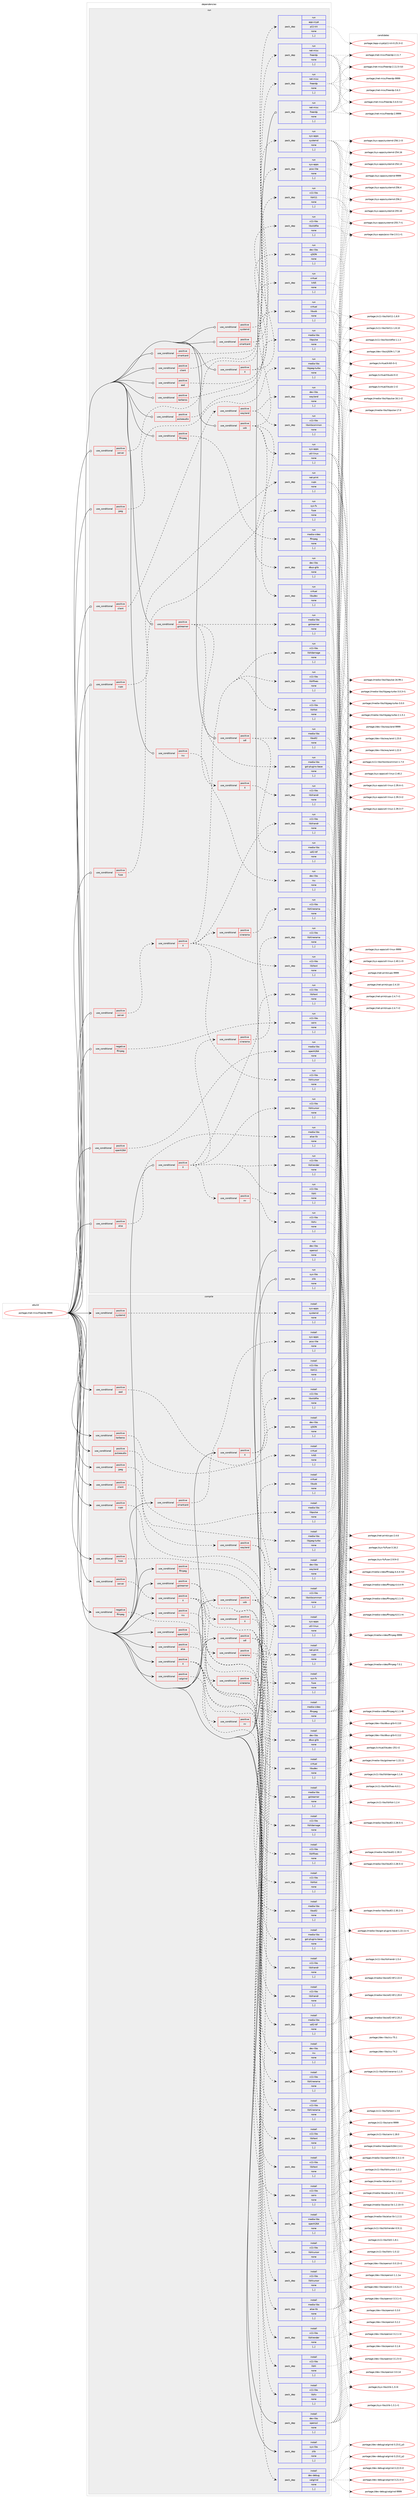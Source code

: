 digraph prolog {

# *************
# Graph options
# *************

newrank=true;
concentrate=true;
compound=true;
graph [rankdir=LR,fontname=Helvetica,fontsize=10,ranksep=1.5];#, ranksep=2.5, nodesep=0.2];
edge  [arrowhead=vee];
node  [fontname=Helvetica,fontsize=10];

# **********
# The ebuild
# **********

subgraph cluster_leftcol {
color=gray;
label=<<i>ebuild</i>>;
id [label="portage://net-misc/freerdp-9999", color=red, width=4, href="../net-misc/freerdp-9999.svg"];
}

# ****************
# The dependencies
# ****************

subgraph cluster_midcol {
color=gray;
label=<<i>dependencies</i>>;
subgraph cluster_compile {
fillcolor="#eeeeee";
style=filled;
label=<<i>compile</i>>;
subgraph cond97075 {
dependency369313 [label=<<TABLE BORDER="0" CELLBORDER="1" CELLSPACING="0" CELLPADDING="4"><TR><TD ROWSPAN="3" CELLPADDING="10">use_conditional</TD></TR><TR><TD>negative</TD></TR><TR><TD>ffmpeg</TD></TR></TABLE>>, shape=none, color=red];
subgraph pack269578 {
dependency369314 [label=<<TABLE BORDER="0" CELLBORDER="1" CELLSPACING="0" CELLPADDING="4" WIDTH="220"><TR><TD ROWSPAN="6" CELLPADDING="30">pack_dep</TD></TR><TR><TD WIDTH="110">install</TD></TR><TR><TD>x11-libs</TD></TR><TR><TD>cairo</TD></TR><TR><TD>none</TD></TR><TR><TD>[,,]</TD></TR></TABLE>>, shape=none, color=blue];
}
dependency369313:e -> dependency369314:w [weight=20,style="dashed",arrowhead="vee"];
}
id:e -> dependency369313:w [weight=20,style="solid",arrowhead="vee"];
subgraph cond97076 {
dependency369315 [label=<<TABLE BORDER="0" CELLBORDER="1" CELLSPACING="0" CELLPADDING="4"><TR><TD ROWSPAN="3" CELLPADDING="10">use_conditional</TD></TR><TR><TD>positive</TD></TR><TR><TD>X</TD></TR></TABLE>>, shape=none, color=red];
subgraph pack269579 {
dependency369316 [label=<<TABLE BORDER="0" CELLBORDER="1" CELLSPACING="0" CELLPADDING="4" WIDTH="220"><TR><TD ROWSPAN="6" CELLPADDING="30">pack_dep</TD></TR><TR><TD WIDTH="110">install</TD></TR><TR><TD>x11-libs</TD></TR><TR><TD>libX11</TD></TR><TR><TD>none</TD></TR><TR><TD>[,,]</TD></TR></TABLE>>, shape=none, color=blue];
}
dependency369315:e -> dependency369316:w [weight=20,style="dashed",arrowhead="vee"];
subgraph pack269580 {
dependency369317 [label=<<TABLE BORDER="0" CELLBORDER="1" CELLSPACING="0" CELLPADDING="4" WIDTH="220"><TR><TD ROWSPAN="6" CELLPADDING="30">pack_dep</TD></TR><TR><TD WIDTH="110">install</TD></TR><TR><TD>x11-libs</TD></TR><TR><TD>libxkbfile</TD></TR><TR><TD>none</TD></TR><TR><TD>[,,]</TD></TR></TABLE>>, shape=none, color=blue];
}
dependency369315:e -> dependency369317:w [weight=20,style="dashed",arrowhead="vee"];
}
id:e -> dependency369315:w [weight=20,style="solid",arrowhead="vee"];
subgraph cond97077 {
dependency369318 [label=<<TABLE BORDER="0" CELLBORDER="1" CELLSPACING="0" CELLPADDING="4"><TR><TD ROWSPAN="3" CELLPADDING="10">use_conditional</TD></TR><TR><TD>positive</TD></TR><TR><TD>X</TD></TR></TABLE>>, shape=none, color=red];
subgraph pack269581 {
dependency369319 [label=<<TABLE BORDER="0" CELLBORDER="1" CELLSPACING="0" CELLPADDING="4" WIDTH="220"><TR><TD ROWSPAN="6" CELLPADDING="30">pack_dep</TD></TR><TR><TD WIDTH="110">install</TD></TR><TR><TD>x11-libs</TD></TR><TR><TD>libXcursor</TD></TR><TR><TD>none</TD></TR><TR><TD>[,,]</TD></TR></TABLE>>, shape=none, color=blue];
}
dependency369318:e -> dependency369319:w [weight=20,style="dashed",arrowhead="vee"];
subgraph pack269582 {
dependency369320 [label=<<TABLE BORDER="0" CELLBORDER="1" CELLSPACING="0" CELLPADDING="4" WIDTH="220"><TR><TD ROWSPAN="6" CELLPADDING="30">pack_dep</TD></TR><TR><TD WIDTH="110">install</TD></TR><TR><TD>x11-libs</TD></TR><TR><TD>libXext</TD></TR><TR><TD>none</TD></TR><TR><TD>[,,]</TD></TR></TABLE>>, shape=none, color=blue];
}
dependency369318:e -> dependency369320:w [weight=20,style="dashed",arrowhead="vee"];
subgraph pack269583 {
dependency369321 [label=<<TABLE BORDER="0" CELLBORDER="1" CELLSPACING="0" CELLPADDING="4" WIDTH="220"><TR><TD ROWSPAN="6" CELLPADDING="30">pack_dep</TD></TR><TR><TD WIDTH="110">install</TD></TR><TR><TD>x11-libs</TD></TR><TR><TD>libXi</TD></TR><TR><TD>none</TD></TR><TR><TD>[,,]</TD></TR></TABLE>>, shape=none, color=blue];
}
dependency369318:e -> dependency369321:w [weight=20,style="dashed",arrowhead="vee"];
subgraph pack269584 {
dependency369322 [label=<<TABLE BORDER="0" CELLBORDER="1" CELLSPACING="0" CELLPADDING="4" WIDTH="220"><TR><TD ROWSPAN="6" CELLPADDING="30">pack_dep</TD></TR><TR><TD WIDTH="110">install</TD></TR><TR><TD>x11-libs</TD></TR><TR><TD>libXrender</TD></TR><TR><TD>none</TD></TR><TR><TD>[,,]</TD></TR></TABLE>>, shape=none, color=blue];
}
dependency369318:e -> dependency369322:w [weight=20,style="dashed",arrowhead="vee"];
subgraph cond97078 {
dependency369323 [label=<<TABLE BORDER="0" CELLBORDER="1" CELLSPACING="0" CELLPADDING="4"><TR><TD ROWSPAN="3" CELLPADDING="10">use_conditional</TD></TR><TR><TD>positive</TD></TR><TR><TD>xinerama</TD></TR></TABLE>>, shape=none, color=red];
subgraph pack269585 {
dependency369324 [label=<<TABLE BORDER="0" CELLBORDER="1" CELLSPACING="0" CELLPADDING="4" WIDTH="220"><TR><TD ROWSPAN="6" CELLPADDING="30">pack_dep</TD></TR><TR><TD WIDTH="110">install</TD></TR><TR><TD>x11-libs</TD></TR><TR><TD>libXinerama</TD></TR><TR><TD>none</TD></TR><TR><TD>[,,]</TD></TR></TABLE>>, shape=none, color=blue];
}
dependency369323:e -> dependency369324:w [weight=20,style="dashed",arrowhead="vee"];
}
dependency369318:e -> dependency369323:w [weight=20,style="dashed",arrowhead="vee"];
subgraph cond97079 {
dependency369325 [label=<<TABLE BORDER="0" CELLBORDER="1" CELLSPACING="0" CELLPADDING="4"><TR><TD ROWSPAN="3" CELLPADDING="10">use_conditional</TD></TR><TR><TD>positive</TD></TR><TR><TD>xv</TD></TR></TABLE>>, shape=none, color=red];
subgraph pack269586 {
dependency369326 [label=<<TABLE BORDER="0" CELLBORDER="1" CELLSPACING="0" CELLPADDING="4" WIDTH="220"><TR><TD ROWSPAN="6" CELLPADDING="30">pack_dep</TD></TR><TR><TD WIDTH="110">install</TD></TR><TR><TD>x11-libs</TD></TR><TR><TD>libXv</TD></TR><TR><TD>none</TD></TR><TR><TD>[,,]</TD></TR></TABLE>>, shape=none, color=blue];
}
dependency369325:e -> dependency369326:w [weight=20,style="dashed",arrowhead="vee"];
}
dependency369318:e -> dependency369325:w [weight=20,style="dashed",arrowhead="vee"];
}
id:e -> dependency369318:w [weight=20,style="solid",arrowhead="vee"];
subgraph cond97080 {
dependency369327 [label=<<TABLE BORDER="0" CELLBORDER="1" CELLSPACING="0" CELLPADDING="4"><TR><TD ROWSPAN="3" CELLPADDING="10">use_conditional</TD></TR><TR><TD>positive</TD></TR><TR><TD>aad</TD></TR></TABLE>>, shape=none, color=red];
subgraph pack269587 {
dependency369328 [label=<<TABLE BORDER="0" CELLBORDER="1" CELLSPACING="0" CELLPADDING="4" WIDTH="220"><TR><TD ROWSPAN="6" CELLPADDING="30">pack_dep</TD></TR><TR><TD WIDTH="110">install</TD></TR><TR><TD>dev-libs</TD></TR><TR><TD>cJSON</TD></TR><TR><TD>none</TD></TR><TR><TD>[,,]</TD></TR></TABLE>>, shape=none, color=blue];
}
dependency369327:e -> dependency369328:w [weight=20,style="dashed",arrowhead="vee"];
}
id:e -> dependency369327:w [weight=20,style="solid",arrowhead="vee"];
subgraph cond97081 {
dependency369329 [label=<<TABLE BORDER="0" CELLBORDER="1" CELLSPACING="0" CELLPADDING="4"><TR><TD ROWSPAN="3" CELLPADDING="10">use_conditional</TD></TR><TR><TD>positive</TD></TR><TR><TD>alsa</TD></TR></TABLE>>, shape=none, color=red];
subgraph pack269588 {
dependency369330 [label=<<TABLE BORDER="0" CELLBORDER="1" CELLSPACING="0" CELLPADDING="4" WIDTH="220"><TR><TD ROWSPAN="6" CELLPADDING="30">pack_dep</TD></TR><TR><TD WIDTH="110">install</TD></TR><TR><TD>media-libs</TD></TR><TR><TD>alsa-lib</TD></TR><TR><TD>none</TD></TR><TR><TD>[,,]</TD></TR></TABLE>>, shape=none, color=blue];
}
dependency369329:e -> dependency369330:w [weight=20,style="dashed",arrowhead="vee"];
}
id:e -> dependency369329:w [weight=20,style="solid",arrowhead="vee"];
subgraph cond97082 {
dependency369331 [label=<<TABLE BORDER="0" CELLBORDER="1" CELLSPACING="0" CELLPADDING="4"><TR><TD ROWSPAN="3" CELLPADDING="10">use_conditional</TD></TR><TR><TD>positive</TD></TR><TR><TD>client</TD></TR></TABLE>>, shape=none, color=red];
subgraph cond97083 {
dependency369332 [label=<<TABLE BORDER="0" CELLBORDER="1" CELLSPACING="0" CELLPADDING="4"><TR><TD ROWSPAN="3" CELLPADDING="10">use_conditional</TD></TR><TR><TD>positive</TD></TR><TR><TD>wayland</TD></TR></TABLE>>, shape=none, color=red];
subgraph pack269589 {
dependency369333 [label=<<TABLE BORDER="0" CELLBORDER="1" CELLSPACING="0" CELLPADDING="4" WIDTH="220"><TR><TD ROWSPAN="6" CELLPADDING="30">pack_dep</TD></TR><TR><TD WIDTH="110">install</TD></TR><TR><TD>dev-libs</TD></TR><TR><TD>wayland</TD></TR><TR><TD>none</TD></TR><TR><TD>[,,]</TD></TR></TABLE>>, shape=none, color=blue];
}
dependency369332:e -> dependency369333:w [weight=20,style="dashed",arrowhead="vee"];
subgraph pack269590 {
dependency369334 [label=<<TABLE BORDER="0" CELLBORDER="1" CELLSPACING="0" CELLPADDING="4" WIDTH="220"><TR><TD ROWSPAN="6" CELLPADDING="30">pack_dep</TD></TR><TR><TD WIDTH="110">install</TD></TR><TR><TD>x11-libs</TD></TR><TR><TD>libxkbcommon</TD></TR><TR><TD>none</TD></TR><TR><TD>[,,]</TD></TR></TABLE>>, shape=none, color=blue];
}
dependency369332:e -> dependency369334:w [weight=20,style="dashed",arrowhead="vee"];
}
dependency369331:e -> dependency369332:w [weight=20,style="dashed",arrowhead="vee"];
}
id:e -> dependency369331:w [weight=20,style="solid",arrowhead="vee"];
subgraph cond97084 {
dependency369335 [label=<<TABLE BORDER="0" CELLBORDER="1" CELLSPACING="0" CELLPADDING="4"><TR><TD ROWSPAN="3" CELLPADDING="10">use_conditional</TD></TR><TR><TD>positive</TD></TR><TR><TD>cups</TD></TR></TABLE>>, shape=none, color=red];
subgraph pack269591 {
dependency369336 [label=<<TABLE BORDER="0" CELLBORDER="1" CELLSPACING="0" CELLPADDING="4" WIDTH="220"><TR><TD ROWSPAN="6" CELLPADDING="30">pack_dep</TD></TR><TR><TD WIDTH="110">install</TD></TR><TR><TD>net-print</TD></TR><TR><TD>cups</TD></TR><TR><TD>none</TD></TR><TR><TD>[,,]</TD></TR></TABLE>>, shape=none, color=blue];
}
dependency369335:e -> dependency369336:w [weight=20,style="dashed",arrowhead="vee"];
}
id:e -> dependency369335:w [weight=20,style="solid",arrowhead="vee"];
subgraph cond97085 {
dependency369337 [label=<<TABLE BORDER="0" CELLBORDER="1" CELLSPACING="0" CELLPADDING="4"><TR><TD ROWSPAN="3" CELLPADDING="10">use_conditional</TD></TR><TR><TD>positive</TD></TR><TR><TD>ffmpeg</TD></TR></TABLE>>, shape=none, color=red];
subgraph pack269592 {
dependency369338 [label=<<TABLE BORDER="0" CELLBORDER="1" CELLSPACING="0" CELLPADDING="4" WIDTH="220"><TR><TD ROWSPAN="6" CELLPADDING="30">pack_dep</TD></TR><TR><TD WIDTH="110">install</TD></TR><TR><TD>media-video</TD></TR><TR><TD>ffmpeg</TD></TR><TR><TD>none</TD></TR><TR><TD>[,,]</TD></TR></TABLE>>, shape=none, color=blue];
}
dependency369337:e -> dependency369338:w [weight=20,style="dashed",arrowhead="vee"];
}
id:e -> dependency369337:w [weight=20,style="solid",arrowhead="vee"];
subgraph cond97086 {
dependency369339 [label=<<TABLE BORDER="0" CELLBORDER="1" CELLSPACING="0" CELLPADDING="4"><TR><TD ROWSPAN="3" CELLPADDING="10">use_conditional</TD></TR><TR><TD>positive</TD></TR><TR><TD>fuse</TD></TR></TABLE>>, shape=none, color=red];
subgraph pack269593 {
dependency369340 [label=<<TABLE BORDER="0" CELLBORDER="1" CELLSPACING="0" CELLPADDING="4" WIDTH="220"><TR><TD ROWSPAN="6" CELLPADDING="30">pack_dep</TD></TR><TR><TD WIDTH="110">install</TD></TR><TR><TD>sys-fs</TD></TR><TR><TD>fuse</TD></TR><TR><TD>none</TD></TR><TR><TD>[,,]</TD></TR></TABLE>>, shape=none, color=blue];
}
dependency369339:e -> dependency369340:w [weight=20,style="dashed",arrowhead="vee"];
}
id:e -> dependency369339:w [weight=20,style="solid",arrowhead="vee"];
subgraph cond97087 {
dependency369341 [label=<<TABLE BORDER="0" CELLBORDER="1" CELLSPACING="0" CELLPADDING="4"><TR><TD ROWSPAN="3" CELLPADDING="10">use_conditional</TD></TR><TR><TD>positive</TD></TR><TR><TD>gstreamer</TD></TR></TABLE>>, shape=none, color=red];
subgraph pack269594 {
dependency369342 [label=<<TABLE BORDER="0" CELLBORDER="1" CELLSPACING="0" CELLPADDING="4" WIDTH="220"><TR><TD ROWSPAN="6" CELLPADDING="30">pack_dep</TD></TR><TR><TD WIDTH="110">install</TD></TR><TR><TD>media-libs</TD></TR><TR><TD>gstreamer</TD></TR><TR><TD>none</TD></TR><TR><TD>[,,]</TD></TR></TABLE>>, shape=none, color=blue];
}
dependency369341:e -> dependency369342:w [weight=20,style="dashed",arrowhead="vee"];
subgraph pack269595 {
dependency369343 [label=<<TABLE BORDER="0" CELLBORDER="1" CELLSPACING="0" CELLPADDING="4" WIDTH="220"><TR><TD ROWSPAN="6" CELLPADDING="30">pack_dep</TD></TR><TR><TD WIDTH="110">install</TD></TR><TR><TD>media-libs</TD></TR><TR><TD>gst-plugins-base</TD></TR><TR><TD>none</TD></TR><TR><TD>[,,]</TD></TR></TABLE>>, shape=none, color=blue];
}
dependency369341:e -> dependency369343:w [weight=20,style="dashed",arrowhead="vee"];
subgraph cond97088 {
dependency369344 [label=<<TABLE BORDER="0" CELLBORDER="1" CELLSPACING="0" CELLPADDING="4"><TR><TD ROWSPAN="3" CELLPADDING="10">use_conditional</TD></TR><TR><TD>positive</TD></TR><TR><TD>X</TD></TR></TABLE>>, shape=none, color=red];
subgraph pack269596 {
dependency369345 [label=<<TABLE BORDER="0" CELLBORDER="1" CELLSPACING="0" CELLPADDING="4" WIDTH="220"><TR><TD ROWSPAN="6" CELLPADDING="30">pack_dep</TD></TR><TR><TD WIDTH="110">install</TD></TR><TR><TD>x11-libs</TD></TR><TR><TD>libXrandr</TD></TR><TR><TD>none</TD></TR><TR><TD>[,,]</TD></TR></TABLE>>, shape=none, color=blue];
}
dependency369344:e -> dependency369345:w [weight=20,style="dashed",arrowhead="vee"];
}
dependency369341:e -> dependency369344:w [weight=20,style="dashed",arrowhead="vee"];
}
id:e -> dependency369341:w [weight=20,style="solid",arrowhead="vee"];
subgraph cond97089 {
dependency369346 [label=<<TABLE BORDER="0" CELLBORDER="1" CELLSPACING="0" CELLPADDING="4"><TR><TD ROWSPAN="3" CELLPADDING="10">use_conditional</TD></TR><TR><TD>positive</TD></TR><TR><TD>icu</TD></TR></TABLE>>, shape=none, color=red];
subgraph pack269597 {
dependency369347 [label=<<TABLE BORDER="0" CELLBORDER="1" CELLSPACING="0" CELLPADDING="4" WIDTH="220"><TR><TD ROWSPAN="6" CELLPADDING="30">pack_dep</TD></TR><TR><TD WIDTH="110">install</TD></TR><TR><TD>dev-libs</TD></TR><TR><TD>icu</TD></TR><TR><TD>none</TD></TR><TR><TD>[,,]</TD></TR></TABLE>>, shape=none, color=blue];
}
dependency369346:e -> dependency369347:w [weight=20,style="dashed",arrowhead="vee"];
}
id:e -> dependency369346:w [weight=20,style="solid",arrowhead="vee"];
subgraph cond97090 {
dependency369348 [label=<<TABLE BORDER="0" CELLBORDER="1" CELLSPACING="0" CELLPADDING="4"><TR><TD ROWSPAN="3" CELLPADDING="10">use_conditional</TD></TR><TR><TD>positive</TD></TR><TR><TD>jpeg</TD></TR></TABLE>>, shape=none, color=red];
subgraph pack269598 {
dependency369349 [label=<<TABLE BORDER="0" CELLBORDER="1" CELLSPACING="0" CELLPADDING="4" WIDTH="220"><TR><TD ROWSPAN="6" CELLPADDING="30">pack_dep</TD></TR><TR><TD WIDTH="110">install</TD></TR><TR><TD>media-libs</TD></TR><TR><TD>libjpeg-turbo</TD></TR><TR><TD>none</TD></TR><TR><TD>[,,]</TD></TR></TABLE>>, shape=none, color=blue];
}
dependency369348:e -> dependency369349:w [weight=20,style="dashed",arrowhead="vee"];
}
id:e -> dependency369348:w [weight=20,style="solid",arrowhead="vee"];
subgraph cond97091 {
dependency369350 [label=<<TABLE BORDER="0" CELLBORDER="1" CELLSPACING="0" CELLPADDING="4"><TR><TD ROWSPAN="3" CELLPADDING="10">use_conditional</TD></TR><TR><TD>positive</TD></TR><TR><TD>kerberos</TD></TR></TABLE>>, shape=none, color=red];
subgraph pack269599 {
dependency369351 [label=<<TABLE BORDER="0" CELLBORDER="1" CELLSPACING="0" CELLPADDING="4" WIDTH="220"><TR><TD ROWSPAN="6" CELLPADDING="30">pack_dep</TD></TR><TR><TD WIDTH="110">install</TD></TR><TR><TD>virtual</TD></TR><TR><TD>krb5</TD></TR><TR><TD>none</TD></TR><TR><TD>[,,]</TD></TR></TABLE>>, shape=none, color=blue];
}
dependency369350:e -> dependency369351:w [weight=20,style="dashed",arrowhead="vee"];
}
id:e -> dependency369350:w [weight=20,style="solid",arrowhead="vee"];
subgraph cond97092 {
dependency369352 [label=<<TABLE BORDER="0" CELLBORDER="1" CELLSPACING="0" CELLPADDING="4"><TR><TD ROWSPAN="3" CELLPADDING="10">use_conditional</TD></TR><TR><TD>positive</TD></TR><TR><TD>openh264</TD></TR></TABLE>>, shape=none, color=red];
subgraph pack269600 {
dependency369353 [label=<<TABLE BORDER="0" CELLBORDER="1" CELLSPACING="0" CELLPADDING="4" WIDTH="220"><TR><TD ROWSPAN="6" CELLPADDING="30">pack_dep</TD></TR><TR><TD WIDTH="110">install</TD></TR><TR><TD>media-libs</TD></TR><TR><TD>openh264</TD></TR><TR><TD>none</TD></TR><TR><TD>[,,]</TD></TR></TABLE>>, shape=none, color=blue];
}
dependency369352:e -> dependency369353:w [weight=20,style="dashed",arrowhead="vee"];
}
id:e -> dependency369352:w [weight=20,style="solid",arrowhead="vee"];
subgraph cond97093 {
dependency369354 [label=<<TABLE BORDER="0" CELLBORDER="1" CELLSPACING="0" CELLPADDING="4"><TR><TD ROWSPAN="3" CELLPADDING="10">use_conditional</TD></TR><TR><TD>positive</TD></TR><TR><TD>pulseaudio</TD></TR></TABLE>>, shape=none, color=red];
subgraph pack269601 {
dependency369355 [label=<<TABLE BORDER="0" CELLBORDER="1" CELLSPACING="0" CELLPADDING="4" WIDTH="220"><TR><TD ROWSPAN="6" CELLPADDING="30">pack_dep</TD></TR><TR><TD WIDTH="110">install</TD></TR><TR><TD>media-libs</TD></TR><TR><TD>libpulse</TD></TR><TR><TD>none</TD></TR><TR><TD>[,,]</TD></TR></TABLE>>, shape=none, color=blue];
}
dependency369354:e -> dependency369355:w [weight=20,style="dashed",arrowhead="vee"];
}
id:e -> dependency369354:w [weight=20,style="solid",arrowhead="vee"];
subgraph cond97094 {
dependency369356 [label=<<TABLE BORDER="0" CELLBORDER="1" CELLSPACING="0" CELLPADDING="4"><TR><TD ROWSPAN="3" CELLPADDING="10">use_conditional</TD></TR><TR><TD>positive</TD></TR><TR><TD>sdl</TD></TR></TABLE>>, shape=none, color=red];
subgraph pack269602 {
dependency369357 [label=<<TABLE BORDER="0" CELLBORDER="1" CELLSPACING="0" CELLPADDING="4" WIDTH="220"><TR><TD ROWSPAN="6" CELLPADDING="30">pack_dep</TD></TR><TR><TD WIDTH="110">install</TD></TR><TR><TD>media-libs</TD></TR><TR><TD>libsdl2</TD></TR><TR><TD>none</TD></TR><TR><TD>[,,]</TD></TR></TABLE>>, shape=none, color=blue];
}
dependency369356:e -> dependency369357:w [weight=20,style="dashed",arrowhead="vee"];
subgraph pack269603 {
dependency369358 [label=<<TABLE BORDER="0" CELLBORDER="1" CELLSPACING="0" CELLPADDING="4" WIDTH="220"><TR><TD ROWSPAN="6" CELLPADDING="30">pack_dep</TD></TR><TR><TD WIDTH="110">install</TD></TR><TR><TD>media-libs</TD></TR><TR><TD>sdl2-ttf</TD></TR><TR><TD>none</TD></TR><TR><TD>[,,]</TD></TR></TABLE>>, shape=none, color=blue];
}
dependency369356:e -> dependency369358:w [weight=20,style="dashed",arrowhead="vee"];
}
id:e -> dependency369356:w [weight=20,style="solid",arrowhead="vee"];
subgraph cond97095 {
dependency369359 [label=<<TABLE BORDER="0" CELLBORDER="1" CELLSPACING="0" CELLPADDING="4"><TR><TD ROWSPAN="3" CELLPADDING="10">use_conditional</TD></TR><TR><TD>positive</TD></TR><TR><TD>server</TD></TR></TABLE>>, shape=none, color=red];
subgraph cond97096 {
dependency369360 [label=<<TABLE BORDER="0" CELLBORDER="1" CELLSPACING="0" CELLPADDING="4"><TR><TD ROWSPAN="3" CELLPADDING="10">use_conditional</TD></TR><TR><TD>positive</TD></TR><TR><TD>X</TD></TR></TABLE>>, shape=none, color=red];
subgraph pack269604 {
dependency369361 [label=<<TABLE BORDER="0" CELLBORDER="1" CELLSPACING="0" CELLPADDING="4" WIDTH="220"><TR><TD ROWSPAN="6" CELLPADDING="30">pack_dep</TD></TR><TR><TD WIDTH="110">install</TD></TR><TR><TD>x11-libs</TD></TR><TR><TD>libXcursor</TD></TR><TR><TD>none</TD></TR><TR><TD>[,,]</TD></TR></TABLE>>, shape=none, color=blue];
}
dependency369360:e -> dependency369361:w [weight=20,style="dashed",arrowhead="vee"];
subgraph pack269605 {
dependency369362 [label=<<TABLE BORDER="0" CELLBORDER="1" CELLSPACING="0" CELLPADDING="4" WIDTH="220"><TR><TD ROWSPAN="6" CELLPADDING="30">pack_dep</TD></TR><TR><TD WIDTH="110">install</TD></TR><TR><TD>x11-libs</TD></TR><TR><TD>libXdamage</TD></TR><TR><TD>none</TD></TR><TR><TD>[,,]</TD></TR></TABLE>>, shape=none, color=blue];
}
dependency369360:e -> dependency369362:w [weight=20,style="dashed",arrowhead="vee"];
subgraph pack269606 {
dependency369363 [label=<<TABLE BORDER="0" CELLBORDER="1" CELLSPACING="0" CELLPADDING="4" WIDTH="220"><TR><TD ROWSPAN="6" CELLPADDING="30">pack_dep</TD></TR><TR><TD WIDTH="110">install</TD></TR><TR><TD>x11-libs</TD></TR><TR><TD>libXext</TD></TR><TR><TD>none</TD></TR><TR><TD>[,,]</TD></TR></TABLE>>, shape=none, color=blue];
}
dependency369360:e -> dependency369363:w [weight=20,style="dashed",arrowhead="vee"];
subgraph pack269607 {
dependency369364 [label=<<TABLE BORDER="0" CELLBORDER="1" CELLSPACING="0" CELLPADDING="4" WIDTH="220"><TR><TD ROWSPAN="6" CELLPADDING="30">pack_dep</TD></TR><TR><TD WIDTH="110">install</TD></TR><TR><TD>x11-libs</TD></TR><TR><TD>libXfixes</TD></TR><TR><TD>none</TD></TR><TR><TD>[,,]</TD></TR></TABLE>>, shape=none, color=blue];
}
dependency369360:e -> dependency369364:w [weight=20,style="dashed",arrowhead="vee"];
subgraph pack269608 {
dependency369365 [label=<<TABLE BORDER="0" CELLBORDER="1" CELLSPACING="0" CELLPADDING="4" WIDTH="220"><TR><TD ROWSPAN="6" CELLPADDING="30">pack_dep</TD></TR><TR><TD WIDTH="110">install</TD></TR><TR><TD>x11-libs</TD></TR><TR><TD>libXrandr</TD></TR><TR><TD>none</TD></TR><TR><TD>[,,]</TD></TR></TABLE>>, shape=none, color=blue];
}
dependency369360:e -> dependency369365:w [weight=20,style="dashed",arrowhead="vee"];
subgraph pack269609 {
dependency369366 [label=<<TABLE BORDER="0" CELLBORDER="1" CELLSPACING="0" CELLPADDING="4" WIDTH="220"><TR><TD ROWSPAN="6" CELLPADDING="30">pack_dep</TD></TR><TR><TD WIDTH="110">install</TD></TR><TR><TD>x11-libs</TD></TR><TR><TD>libXtst</TD></TR><TR><TD>none</TD></TR><TR><TD>[,,]</TD></TR></TABLE>>, shape=none, color=blue];
}
dependency369360:e -> dependency369366:w [weight=20,style="dashed",arrowhead="vee"];
subgraph cond97097 {
dependency369367 [label=<<TABLE BORDER="0" CELLBORDER="1" CELLSPACING="0" CELLPADDING="4"><TR><TD ROWSPAN="3" CELLPADDING="10">use_conditional</TD></TR><TR><TD>positive</TD></TR><TR><TD>xinerama</TD></TR></TABLE>>, shape=none, color=red];
subgraph pack269610 {
dependency369368 [label=<<TABLE BORDER="0" CELLBORDER="1" CELLSPACING="0" CELLPADDING="4" WIDTH="220"><TR><TD ROWSPAN="6" CELLPADDING="30">pack_dep</TD></TR><TR><TD WIDTH="110">install</TD></TR><TR><TD>x11-libs</TD></TR><TR><TD>libXinerama</TD></TR><TR><TD>none</TD></TR><TR><TD>[,,]</TD></TR></TABLE>>, shape=none, color=blue];
}
dependency369367:e -> dependency369368:w [weight=20,style="dashed",arrowhead="vee"];
}
dependency369360:e -> dependency369367:w [weight=20,style="dashed",arrowhead="vee"];
}
dependency369359:e -> dependency369360:w [weight=20,style="dashed",arrowhead="vee"];
}
id:e -> dependency369359:w [weight=20,style="solid",arrowhead="vee"];
subgraph cond97098 {
dependency369369 [label=<<TABLE BORDER="0" CELLBORDER="1" CELLSPACING="0" CELLPADDING="4"><TR><TD ROWSPAN="3" CELLPADDING="10">use_conditional</TD></TR><TR><TD>positive</TD></TR><TR><TD>smartcard</TD></TR></TABLE>>, shape=none, color=red];
subgraph pack269611 {
dependency369370 [label=<<TABLE BORDER="0" CELLBORDER="1" CELLSPACING="0" CELLPADDING="4" WIDTH="220"><TR><TD ROWSPAN="6" CELLPADDING="30">pack_dep</TD></TR><TR><TD WIDTH="110">install</TD></TR><TR><TD>sys-apps</TD></TR><TR><TD>pcsc-lite</TD></TR><TR><TD>none</TD></TR><TR><TD>[,,]</TD></TR></TABLE>>, shape=none, color=blue];
}
dependency369369:e -> dependency369370:w [weight=20,style="dashed",arrowhead="vee"];
}
id:e -> dependency369369:w [weight=20,style="solid",arrowhead="vee"];
subgraph cond97099 {
dependency369371 [label=<<TABLE BORDER="0" CELLBORDER="1" CELLSPACING="0" CELLPADDING="4"><TR><TD ROWSPAN="3" CELLPADDING="10">use_conditional</TD></TR><TR><TD>positive</TD></TR><TR><TD>systemd</TD></TR></TABLE>>, shape=none, color=red];
subgraph pack269612 {
dependency369372 [label=<<TABLE BORDER="0" CELLBORDER="1" CELLSPACING="0" CELLPADDING="4" WIDTH="220"><TR><TD ROWSPAN="6" CELLPADDING="30">pack_dep</TD></TR><TR><TD WIDTH="110">install</TD></TR><TR><TD>sys-apps</TD></TR><TR><TD>systemd</TD></TR><TR><TD>none</TD></TR><TR><TD>[,,]</TD></TR></TABLE>>, shape=none, color=blue];
}
dependency369371:e -> dependency369372:w [weight=20,style="dashed",arrowhead="vee"];
}
id:e -> dependency369371:w [weight=20,style="solid",arrowhead="vee"];
subgraph cond97100 {
dependency369373 [label=<<TABLE BORDER="0" CELLBORDER="1" CELLSPACING="0" CELLPADDING="4"><TR><TD ROWSPAN="3" CELLPADDING="10">use_conditional</TD></TR><TR><TD>positive</TD></TR><TR><TD>usb</TD></TR></TABLE>>, shape=none, color=red];
subgraph pack269613 {
dependency369374 [label=<<TABLE BORDER="0" CELLBORDER="1" CELLSPACING="0" CELLPADDING="4" WIDTH="220"><TR><TD ROWSPAN="6" CELLPADDING="30">pack_dep</TD></TR><TR><TD WIDTH="110">install</TD></TR><TR><TD>virtual</TD></TR><TR><TD>libudev</TD></TR><TR><TD>none</TD></TR><TR><TD>[,,]</TD></TR></TABLE>>, shape=none, color=blue];
}
dependency369373:e -> dependency369374:w [weight=20,style="dashed",arrowhead="vee"];
subgraph pack269614 {
dependency369375 [label=<<TABLE BORDER="0" CELLBORDER="1" CELLSPACING="0" CELLPADDING="4" WIDTH="220"><TR><TD ROWSPAN="6" CELLPADDING="30">pack_dep</TD></TR><TR><TD WIDTH="110">install</TD></TR><TR><TD>sys-apps</TD></TR><TR><TD>util-linux</TD></TR><TR><TD>none</TD></TR><TR><TD>[,,]</TD></TR></TABLE>>, shape=none, color=blue];
}
dependency369373:e -> dependency369375:w [weight=20,style="dashed",arrowhead="vee"];
subgraph pack269615 {
dependency369376 [label=<<TABLE BORDER="0" CELLBORDER="1" CELLSPACING="0" CELLPADDING="4" WIDTH="220"><TR><TD ROWSPAN="6" CELLPADDING="30">pack_dep</TD></TR><TR><TD WIDTH="110">install</TD></TR><TR><TD>dev-libs</TD></TR><TR><TD>dbus-glib</TD></TR><TR><TD>none</TD></TR><TR><TD>[,,]</TD></TR></TABLE>>, shape=none, color=blue];
}
dependency369373:e -> dependency369376:w [weight=20,style="dashed",arrowhead="vee"];
subgraph pack269616 {
dependency369377 [label=<<TABLE BORDER="0" CELLBORDER="1" CELLSPACING="0" CELLPADDING="4" WIDTH="220"><TR><TD ROWSPAN="6" CELLPADDING="30">pack_dep</TD></TR><TR><TD WIDTH="110">install</TD></TR><TR><TD>virtual</TD></TR><TR><TD>libusb</TD></TR><TR><TD>none</TD></TR><TR><TD>[,,]</TD></TR></TABLE>>, shape=none, color=blue];
}
dependency369373:e -> dependency369377:w [weight=20,style="dashed",arrowhead="vee"];
}
id:e -> dependency369373:w [weight=20,style="solid",arrowhead="vee"];
subgraph cond97101 {
dependency369378 [label=<<TABLE BORDER="0" CELLBORDER="1" CELLSPACING="0" CELLPADDING="4"><TR><TD ROWSPAN="3" CELLPADDING="10">use_conditional</TD></TR><TR><TD>positive</TD></TR><TR><TD>valgrind</TD></TR></TABLE>>, shape=none, color=red];
subgraph pack269617 {
dependency369379 [label=<<TABLE BORDER="0" CELLBORDER="1" CELLSPACING="0" CELLPADDING="4" WIDTH="220"><TR><TD ROWSPAN="6" CELLPADDING="30">pack_dep</TD></TR><TR><TD WIDTH="110">install</TD></TR><TR><TD>dev-debug</TD></TR><TR><TD>valgrind</TD></TR><TR><TD>none</TD></TR><TR><TD>[,,]</TD></TR></TABLE>>, shape=none, color=blue];
}
dependency369378:e -> dependency369379:w [weight=20,style="dashed",arrowhead="vee"];
}
id:e -> dependency369378:w [weight=20,style="solid",arrowhead="vee"];
subgraph pack269618 {
dependency369380 [label=<<TABLE BORDER="0" CELLBORDER="1" CELLSPACING="0" CELLPADDING="4" WIDTH="220"><TR><TD ROWSPAN="6" CELLPADDING="30">pack_dep</TD></TR><TR><TD WIDTH="110">install</TD></TR><TR><TD>dev-libs</TD></TR><TR><TD>openssl</TD></TR><TR><TD>none</TD></TR><TR><TD>[,,]</TD></TR></TABLE>>, shape=none, color=blue];
}
id:e -> dependency369380:w [weight=20,style="solid",arrowhead="vee"];
subgraph pack269619 {
dependency369381 [label=<<TABLE BORDER="0" CELLBORDER="1" CELLSPACING="0" CELLPADDING="4" WIDTH="220"><TR><TD ROWSPAN="6" CELLPADDING="30">pack_dep</TD></TR><TR><TD WIDTH="110">install</TD></TR><TR><TD>sys-libs</TD></TR><TR><TD>zlib</TD></TR><TR><TD>none</TD></TR><TR><TD>[,,]</TD></TR></TABLE>>, shape=none, color=blue];
}
id:e -> dependency369381:w [weight=20,style="solid",arrowhead="vee"];
}
subgraph cluster_compileandrun {
fillcolor="#eeeeee";
style=filled;
label=<<i>compile and run</i>>;
}
subgraph cluster_run {
fillcolor="#eeeeee";
style=filled;
label=<<i>run</i>>;
subgraph cond97102 {
dependency369382 [label=<<TABLE BORDER="0" CELLBORDER="1" CELLSPACING="0" CELLPADDING="4"><TR><TD ROWSPAN="3" CELLPADDING="10">use_conditional</TD></TR><TR><TD>negative</TD></TR><TR><TD>ffmpeg</TD></TR></TABLE>>, shape=none, color=red];
subgraph pack269620 {
dependency369383 [label=<<TABLE BORDER="0" CELLBORDER="1" CELLSPACING="0" CELLPADDING="4" WIDTH="220"><TR><TD ROWSPAN="6" CELLPADDING="30">pack_dep</TD></TR><TR><TD WIDTH="110">run</TD></TR><TR><TD>x11-libs</TD></TR><TR><TD>cairo</TD></TR><TR><TD>none</TD></TR><TR><TD>[,,]</TD></TR></TABLE>>, shape=none, color=blue];
}
dependency369382:e -> dependency369383:w [weight=20,style="dashed",arrowhead="vee"];
}
id:e -> dependency369382:w [weight=20,style="solid",arrowhead="odot"];
subgraph cond97103 {
dependency369384 [label=<<TABLE BORDER="0" CELLBORDER="1" CELLSPACING="0" CELLPADDING="4"><TR><TD ROWSPAN="3" CELLPADDING="10">use_conditional</TD></TR><TR><TD>positive</TD></TR><TR><TD>X</TD></TR></TABLE>>, shape=none, color=red];
subgraph pack269621 {
dependency369385 [label=<<TABLE BORDER="0" CELLBORDER="1" CELLSPACING="0" CELLPADDING="4" WIDTH="220"><TR><TD ROWSPAN="6" CELLPADDING="30">pack_dep</TD></TR><TR><TD WIDTH="110">run</TD></TR><TR><TD>x11-libs</TD></TR><TR><TD>libX11</TD></TR><TR><TD>none</TD></TR><TR><TD>[,,]</TD></TR></TABLE>>, shape=none, color=blue];
}
dependency369384:e -> dependency369385:w [weight=20,style="dashed",arrowhead="vee"];
subgraph pack269622 {
dependency369386 [label=<<TABLE BORDER="0" CELLBORDER="1" CELLSPACING="0" CELLPADDING="4" WIDTH="220"><TR><TD ROWSPAN="6" CELLPADDING="30">pack_dep</TD></TR><TR><TD WIDTH="110">run</TD></TR><TR><TD>x11-libs</TD></TR><TR><TD>libxkbfile</TD></TR><TR><TD>none</TD></TR><TR><TD>[,,]</TD></TR></TABLE>>, shape=none, color=blue];
}
dependency369384:e -> dependency369386:w [weight=20,style="dashed",arrowhead="vee"];
}
id:e -> dependency369384:w [weight=20,style="solid",arrowhead="odot"];
subgraph cond97104 {
dependency369387 [label=<<TABLE BORDER="0" CELLBORDER="1" CELLSPACING="0" CELLPADDING="4"><TR><TD ROWSPAN="3" CELLPADDING="10">use_conditional</TD></TR><TR><TD>positive</TD></TR><TR><TD>X</TD></TR></TABLE>>, shape=none, color=red];
subgraph pack269623 {
dependency369388 [label=<<TABLE BORDER="0" CELLBORDER="1" CELLSPACING="0" CELLPADDING="4" WIDTH="220"><TR><TD ROWSPAN="6" CELLPADDING="30">pack_dep</TD></TR><TR><TD WIDTH="110">run</TD></TR><TR><TD>x11-libs</TD></TR><TR><TD>libXcursor</TD></TR><TR><TD>none</TD></TR><TR><TD>[,,]</TD></TR></TABLE>>, shape=none, color=blue];
}
dependency369387:e -> dependency369388:w [weight=20,style="dashed",arrowhead="vee"];
subgraph pack269624 {
dependency369389 [label=<<TABLE BORDER="0" CELLBORDER="1" CELLSPACING="0" CELLPADDING="4" WIDTH="220"><TR><TD ROWSPAN="6" CELLPADDING="30">pack_dep</TD></TR><TR><TD WIDTH="110">run</TD></TR><TR><TD>x11-libs</TD></TR><TR><TD>libXext</TD></TR><TR><TD>none</TD></TR><TR><TD>[,,]</TD></TR></TABLE>>, shape=none, color=blue];
}
dependency369387:e -> dependency369389:w [weight=20,style="dashed",arrowhead="vee"];
subgraph pack269625 {
dependency369390 [label=<<TABLE BORDER="0" CELLBORDER="1" CELLSPACING="0" CELLPADDING="4" WIDTH="220"><TR><TD ROWSPAN="6" CELLPADDING="30">pack_dep</TD></TR><TR><TD WIDTH="110">run</TD></TR><TR><TD>x11-libs</TD></TR><TR><TD>libXi</TD></TR><TR><TD>none</TD></TR><TR><TD>[,,]</TD></TR></TABLE>>, shape=none, color=blue];
}
dependency369387:e -> dependency369390:w [weight=20,style="dashed",arrowhead="vee"];
subgraph pack269626 {
dependency369391 [label=<<TABLE BORDER="0" CELLBORDER="1" CELLSPACING="0" CELLPADDING="4" WIDTH="220"><TR><TD ROWSPAN="6" CELLPADDING="30">pack_dep</TD></TR><TR><TD WIDTH="110">run</TD></TR><TR><TD>x11-libs</TD></TR><TR><TD>libXrender</TD></TR><TR><TD>none</TD></TR><TR><TD>[,,]</TD></TR></TABLE>>, shape=none, color=blue];
}
dependency369387:e -> dependency369391:w [weight=20,style="dashed",arrowhead="vee"];
subgraph cond97105 {
dependency369392 [label=<<TABLE BORDER="0" CELLBORDER="1" CELLSPACING="0" CELLPADDING="4"><TR><TD ROWSPAN="3" CELLPADDING="10">use_conditional</TD></TR><TR><TD>positive</TD></TR><TR><TD>xinerama</TD></TR></TABLE>>, shape=none, color=red];
subgraph pack269627 {
dependency369393 [label=<<TABLE BORDER="0" CELLBORDER="1" CELLSPACING="0" CELLPADDING="4" WIDTH="220"><TR><TD ROWSPAN="6" CELLPADDING="30">pack_dep</TD></TR><TR><TD WIDTH="110">run</TD></TR><TR><TD>x11-libs</TD></TR><TR><TD>libXinerama</TD></TR><TR><TD>none</TD></TR><TR><TD>[,,]</TD></TR></TABLE>>, shape=none, color=blue];
}
dependency369392:e -> dependency369393:w [weight=20,style="dashed",arrowhead="vee"];
}
dependency369387:e -> dependency369392:w [weight=20,style="dashed",arrowhead="vee"];
subgraph cond97106 {
dependency369394 [label=<<TABLE BORDER="0" CELLBORDER="1" CELLSPACING="0" CELLPADDING="4"><TR><TD ROWSPAN="3" CELLPADDING="10">use_conditional</TD></TR><TR><TD>positive</TD></TR><TR><TD>xv</TD></TR></TABLE>>, shape=none, color=red];
subgraph pack269628 {
dependency369395 [label=<<TABLE BORDER="0" CELLBORDER="1" CELLSPACING="0" CELLPADDING="4" WIDTH="220"><TR><TD ROWSPAN="6" CELLPADDING="30">pack_dep</TD></TR><TR><TD WIDTH="110">run</TD></TR><TR><TD>x11-libs</TD></TR><TR><TD>libXv</TD></TR><TR><TD>none</TD></TR><TR><TD>[,,]</TD></TR></TABLE>>, shape=none, color=blue];
}
dependency369394:e -> dependency369395:w [weight=20,style="dashed",arrowhead="vee"];
}
dependency369387:e -> dependency369394:w [weight=20,style="dashed",arrowhead="vee"];
}
id:e -> dependency369387:w [weight=20,style="solid",arrowhead="odot"];
subgraph cond97107 {
dependency369396 [label=<<TABLE BORDER="0" CELLBORDER="1" CELLSPACING="0" CELLPADDING="4"><TR><TD ROWSPAN="3" CELLPADDING="10">use_conditional</TD></TR><TR><TD>positive</TD></TR><TR><TD>aad</TD></TR></TABLE>>, shape=none, color=red];
subgraph pack269629 {
dependency369397 [label=<<TABLE BORDER="0" CELLBORDER="1" CELLSPACING="0" CELLPADDING="4" WIDTH="220"><TR><TD ROWSPAN="6" CELLPADDING="30">pack_dep</TD></TR><TR><TD WIDTH="110">run</TD></TR><TR><TD>dev-libs</TD></TR><TR><TD>cJSON</TD></TR><TR><TD>none</TD></TR><TR><TD>[,,]</TD></TR></TABLE>>, shape=none, color=blue];
}
dependency369396:e -> dependency369397:w [weight=20,style="dashed",arrowhead="vee"];
}
id:e -> dependency369396:w [weight=20,style="solid",arrowhead="odot"];
subgraph cond97108 {
dependency369398 [label=<<TABLE BORDER="0" CELLBORDER="1" CELLSPACING="0" CELLPADDING="4"><TR><TD ROWSPAN="3" CELLPADDING="10">use_conditional</TD></TR><TR><TD>positive</TD></TR><TR><TD>alsa</TD></TR></TABLE>>, shape=none, color=red];
subgraph pack269630 {
dependency369399 [label=<<TABLE BORDER="0" CELLBORDER="1" CELLSPACING="0" CELLPADDING="4" WIDTH="220"><TR><TD ROWSPAN="6" CELLPADDING="30">pack_dep</TD></TR><TR><TD WIDTH="110">run</TD></TR><TR><TD>media-libs</TD></TR><TR><TD>alsa-lib</TD></TR><TR><TD>none</TD></TR><TR><TD>[,,]</TD></TR></TABLE>>, shape=none, color=blue];
}
dependency369398:e -> dependency369399:w [weight=20,style="dashed",arrowhead="vee"];
}
id:e -> dependency369398:w [weight=20,style="solid",arrowhead="odot"];
subgraph cond97109 {
dependency369400 [label=<<TABLE BORDER="0" CELLBORDER="1" CELLSPACING="0" CELLPADDING="4"><TR><TD ROWSPAN="3" CELLPADDING="10">use_conditional</TD></TR><TR><TD>positive</TD></TR><TR><TD>client</TD></TR></TABLE>>, shape=none, color=red];
subgraph cond97110 {
dependency369401 [label=<<TABLE BORDER="0" CELLBORDER="1" CELLSPACING="0" CELLPADDING="4"><TR><TD ROWSPAN="3" CELLPADDING="10">use_conditional</TD></TR><TR><TD>positive</TD></TR><TR><TD>wayland</TD></TR></TABLE>>, shape=none, color=red];
subgraph pack269631 {
dependency369402 [label=<<TABLE BORDER="0" CELLBORDER="1" CELLSPACING="0" CELLPADDING="4" WIDTH="220"><TR><TD ROWSPAN="6" CELLPADDING="30">pack_dep</TD></TR><TR><TD WIDTH="110">run</TD></TR><TR><TD>dev-libs</TD></TR><TR><TD>wayland</TD></TR><TR><TD>none</TD></TR><TR><TD>[,,]</TD></TR></TABLE>>, shape=none, color=blue];
}
dependency369401:e -> dependency369402:w [weight=20,style="dashed",arrowhead="vee"];
subgraph pack269632 {
dependency369403 [label=<<TABLE BORDER="0" CELLBORDER="1" CELLSPACING="0" CELLPADDING="4" WIDTH="220"><TR><TD ROWSPAN="6" CELLPADDING="30">pack_dep</TD></TR><TR><TD WIDTH="110">run</TD></TR><TR><TD>x11-libs</TD></TR><TR><TD>libxkbcommon</TD></TR><TR><TD>none</TD></TR><TR><TD>[,,]</TD></TR></TABLE>>, shape=none, color=blue];
}
dependency369401:e -> dependency369403:w [weight=20,style="dashed",arrowhead="vee"];
}
dependency369400:e -> dependency369401:w [weight=20,style="dashed",arrowhead="vee"];
}
id:e -> dependency369400:w [weight=20,style="solid",arrowhead="odot"];
subgraph cond97111 {
dependency369404 [label=<<TABLE BORDER="0" CELLBORDER="1" CELLSPACING="0" CELLPADDING="4"><TR><TD ROWSPAN="3" CELLPADDING="10">use_conditional</TD></TR><TR><TD>positive</TD></TR><TR><TD>client</TD></TR></TABLE>>, shape=none, color=red];
subgraph pack269633 {
dependency369405 [label=<<TABLE BORDER="0" CELLBORDER="1" CELLSPACING="0" CELLPADDING="4" WIDTH="220"><TR><TD ROWSPAN="6" CELLPADDING="30">pack_dep</TD></TR><TR><TD WIDTH="110">run</TD></TR><TR><TD>net-misc</TD></TR><TR><TD>freerdp</TD></TR><TR><TD>none</TD></TR><TR><TD>[,,]</TD></TR></TABLE>>, shape=none, color=blue];
}
dependency369404:e -> dependency369405:w [weight=20,style="dashed",arrowhead="vee"];
}
id:e -> dependency369404:w [weight=20,style="solid",arrowhead="odot"];
subgraph cond97112 {
dependency369406 [label=<<TABLE BORDER="0" CELLBORDER="1" CELLSPACING="0" CELLPADDING="4"><TR><TD ROWSPAN="3" CELLPADDING="10">use_conditional</TD></TR><TR><TD>positive</TD></TR><TR><TD>cups</TD></TR></TABLE>>, shape=none, color=red];
subgraph pack269634 {
dependency369407 [label=<<TABLE BORDER="0" CELLBORDER="1" CELLSPACING="0" CELLPADDING="4" WIDTH="220"><TR><TD ROWSPAN="6" CELLPADDING="30">pack_dep</TD></TR><TR><TD WIDTH="110">run</TD></TR><TR><TD>net-print</TD></TR><TR><TD>cups</TD></TR><TR><TD>none</TD></TR><TR><TD>[,,]</TD></TR></TABLE>>, shape=none, color=blue];
}
dependency369406:e -> dependency369407:w [weight=20,style="dashed",arrowhead="vee"];
}
id:e -> dependency369406:w [weight=20,style="solid",arrowhead="odot"];
subgraph cond97113 {
dependency369408 [label=<<TABLE BORDER="0" CELLBORDER="1" CELLSPACING="0" CELLPADDING="4"><TR><TD ROWSPAN="3" CELLPADDING="10">use_conditional</TD></TR><TR><TD>positive</TD></TR><TR><TD>ffmpeg</TD></TR></TABLE>>, shape=none, color=red];
subgraph pack269635 {
dependency369409 [label=<<TABLE BORDER="0" CELLBORDER="1" CELLSPACING="0" CELLPADDING="4" WIDTH="220"><TR><TD ROWSPAN="6" CELLPADDING="30">pack_dep</TD></TR><TR><TD WIDTH="110">run</TD></TR><TR><TD>media-video</TD></TR><TR><TD>ffmpeg</TD></TR><TR><TD>none</TD></TR><TR><TD>[,,]</TD></TR></TABLE>>, shape=none, color=blue];
}
dependency369408:e -> dependency369409:w [weight=20,style="dashed",arrowhead="vee"];
}
id:e -> dependency369408:w [weight=20,style="solid",arrowhead="odot"];
subgraph cond97114 {
dependency369410 [label=<<TABLE BORDER="0" CELLBORDER="1" CELLSPACING="0" CELLPADDING="4"><TR><TD ROWSPAN="3" CELLPADDING="10">use_conditional</TD></TR><TR><TD>positive</TD></TR><TR><TD>fuse</TD></TR></TABLE>>, shape=none, color=red];
subgraph pack269636 {
dependency369411 [label=<<TABLE BORDER="0" CELLBORDER="1" CELLSPACING="0" CELLPADDING="4" WIDTH="220"><TR><TD ROWSPAN="6" CELLPADDING="30">pack_dep</TD></TR><TR><TD WIDTH="110">run</TD></TR><TR><TD>sys-fs</TD></TR><TR><TD>fuse</TD></TR><TR><TD>none</TD></TR><TR><TD>[,,]</TD></TR></TABLE>>, shape=none, color=blue];
}
dependency369410:e -> dependency369411:w [weight=20,style="dashed",arrowhead="vee"];
}
id:e -> dependency369410:w [weight=20,style="solid",arrowhead="odot"];
subgraph cond97115 {
dependency369412 [label=<<TABLE BORDER="0" CELLBORDER="1" CELLSPACING="0" CELLPADDING="4"><TR><TD ROWSPAN="3" CELLPADDING="10">use_conditional</TD></TR><TR><TD>positive</TD></TR><TR><TD>gstreamer</TD></TR></TABLE>>, shape=none, color=red];
subgraph pack269637 {
dependency369413 [label=<<TABLE BORDER="0" CELLBORDER="1" CELLSPACING="0" CELLPADDING="4" WIDTH="220"><TR><TD ROWSPAN="6" CELLPADDING="30">pack_dep</TD></TR><TR><TD WIDTH="110">run</TD></TR><TR><TD>media-libs</TD></TR><TR><TD>gstreamer</TD></TR><TR><TD>none</TD></TR><TR><TD>[,,]</TD></TR></TABLE>>, shape=none, color=blue];
}
dependency369412:e -> dependency369413:w [weight=20,style="dashed",arrowhead="vee"];
subgraph pack269638 {
dependency369414 [label=<<TABLE BORDER="0" CELLBORDER="1" CELLSPACING="0" CELLPADDING="4" WIDTH="220"><TR><TD ROWSPAN="6" CELLPADDING="30">pack_dep</TD></TR><TR><TD WIDTH="110">run</TD></TR><TR><TD>media-libs</TD></TR><TR><TD>gst-plugins-base</TD></TR><TR><TD>none</TD></TR><TR><TD>[,,]</TD></TR></TABLE>>, shape=none, color=blue];
}
dependency369412:e -> dependency369414:w [weight=20,style="dashed",arrowhead="vee"];
subgraph cond97116 {
dependency369415 [label=<<TABLE BORDER="0" CELLBORDER="1" CELLSPACING="0" CELLPADDING="4"><TR><TD ROWSPAN="3" CELLPADDING="10">use_conditional</TD></TR><TR><TD>positive</TD></TR><TR><TD>X</TD></TR></TABLE>>, shape=none, color=red];
subgraph pack269639 {
dependency369416 [label=<<TABLE BORDER="0" CELLBORDER="1" CELLSPACING="0" CELLPADDING="4" WIDTH="220"><TR><TD ROWSPAN="6" CELLPADDING="30">pack_dep</TD></TR><TR><TD WIDTH="110">run</TD></TR><TR><TD>x11-libs</TD></TR><TR><TD>libXrandr</TD></TR><TR><TD>none</TD></TR><TR><TD>[,,]</TD></TR></TABLE>>, shape=none, color=blue];
}
dependency369415:e -> dependency369416:w [weight=20,style="dashed",arrowhead="vee"];
}
dependency369412:e -> dependency369415:w [weight=20,style="dashed",arrowhead="vee"];
}
id:e -> dependency369412:w [weight=20,style="solid",arrowhead="odot"];
subgraph cond97117 {
dependency369417 [label=<<TABLE BORDER="0" CELLBORDER="1" CELLSPACING="0" CELLPADDING="4"><TR><TD ROWSPAN="3" CELLPADDING="10">use_conditional</TD></TR><TR><TD>positive</TD></TR><TR><TD>icu</TD></TR></TABLE>>, shape=none, color=red];
subgraph pack269640 {
dependency369418 [label=<<TABLE BORDER="0" CELLBORDER="1" CELLSPACING="0" CELLPADDING="4" WIDTH="220"><TR><TD ROWSPAN="6" CELLPADDING="30">pack_dep</TD></TR><TR><TD WIDTH="110">run</TD></TR><TR><TD>dev-libs</TD></TR><TR><TD>icu</TD></TR><TR><TD>none</TD></TR><TR><TD>[,,]</TD></TR></TABLE>>, shape=none, color=blue];
}
dependency369417:e -> dependency369418:w [weight=20,style="dashed",arrowhead="vee"];
}
id:e -> dependency369417:w [weight=20,style="solid",arrowhead="odot"];
subgraph cond97118 {
dependency369419 [label=<<TABLE BORDER="0" CELLBORDER="1" CELLSPACING="0" CELLPADDING="4"><TR><TD ROWSPAN="3" CELLPADDING="10">use_conditional</TD></TR><TR><TD>positive</TD></TR><TR><TD>jpeg</TD></TR></TABLE>>, shape=none, color=red];
subgraph pack269641 {
dependency369420 [label=<<TABLE BORDER="0" CELLBORDER="1" CELLSPACING="0" CELLPADDING="4" WIDTH="220"><TR><TD ROWSPAN="6" CELLPADDING="30">pack_dep</TD></TR><TR><TD WIDTH="110">run</TD></TR><TR><TD>media-libs</TD></TR><TR><TD>libjpeg-turbo</TD></TR><TR><TD>none</TD></TR><TR><TD>[,,]</TD></TR></TABLE>>, shape=none, color=blue];
}
dependency369419:e -> dependency369420:w [weight=20,style="dashed",arrowhead="vee"];
}
id:e -> dependency369419:w [weight=20,style="solid",arrowhead="odot"];
subgraph cond97119 {
dependency369421 [label=<<TABLE BORDER="0" CELLBORDER="1" CELLSPACING="0" CELLPADDING="4"><TR><TD ROWSPAN="3" CELLPADDING="10">use_conditional</TD></TR><TR><TD>positive</TD></TR><TR><TD>kerberos</TD></TR></TABLE>>, shape=none, color=red];
subgraph pack269642 {
dependency369422 [label=<<TABLE BORDER="0" CELLBORDER="1" CELLSPACING="0" CELLPADDING="4" WIDTH="220"><TR><TD ROWSPAN="6" CELLPADDING="30">pack_dep</TD></TR><TR><TD WIDTH="110">run</TD></TR><TR><TD>virtual</TD></TR><TR><TD>krb5</TD></TR><TR><TD>none</TD></TR><TR><TD>[,,]</TD></TR></TABLE>>, shape=none, color=blue];
}
dependency369421:e -> dependency369422:w [weight=20,style="dashed",arrowhead="vee"];
}
id:e -> dependency369421:w [weight=20,style="solid",arrowhead="odot"];
subgraph cond97120 {
dependency369423 [label=<<TABLE BORDER="0" CELLBORDER="1" CELLSPACING="0" CELLPADDING="4"><TR><TD ROWSPAN="3" CELLPADDING="10">use_conditional</TD></TR><TR><TD>positive</TD></TR><TR><TD>openh264</TD></TR></TABLE>>, shape=none, color=red];
subgraph pack269643 {
dependency369424 [label=<<TABLE BORDER="0" CELLBORDER="1" CELLSPACING="0" CELLPADDING="4" WIDTH="220"><TR><TD ROWSPAN="6" CELLPADDING="30">pack_dep</TD></TR><TR><TD WIDTH="110">run</TD></TR><TR><TD>media-libs</TD></TR><TR><TD>openh264</TD></TR><TR><TD>none</TD></TR><TR><TD>[,,]</TD></TR></TABLE>>, shape=none, color=blue];
}
dependency369423:e -> dependency369424:w [weight=20,style="dashed",arrowhead="vee"];
}
id:e -> dependency369423:w [weight=20,style="solid",arrowhead="odot"];
subgraph cond97121 {
dependency369425 [label=<<TABLE BORDER="0" CELLBORDER="1" CELLSPACING="0" CELLPADDING="4"><TR><TD ROWSPAN="3" CELLPADDING="10">use_conditional</TD></TR><TR><TD>positive</TD></TR><TR><TD>pulseaudio</TD></TR></TABLE>>, shape=none, color=red];
subgraph pack269644 {
dependency369426 [label=<<TABLE BORDER="0" CELLBORDER="1" CELLSPACING="0" CELLPADDING="4" WIDTH="220"><TR><TD ROWSPAN="6" CELLPADDING="30">pack_dep</TD></TR><TR><TD WIDTH="110">run</TD></TR><TR><TD>media-libs</TD></TR><TR><TD>libpulse</TD></TR><TR><TD>none</TD></TR><TR><TD>[,,]</TD></TR></TABLE>>, shape=none, color=blue];
}
dependency369425:e -> dependency369426:w [weight=20,style="dashed",arrowhead="vee"];
}
id:e -> dependency369425:w [weight=20,style="solid",arrowhead="odot"];
subgraph cond97122 {
dependency369427 [label=<<TABLE BORDER="0" CELLBORDER="1" CELLSPACING="0" CELLPADDING="4"><TR><TD ROWSPAN="3" CELLPADDING="10">use_conditional</TD></TR><TR><TD>positive</TD></TR><TR><TD>sdl</TD></TR></TABLE>>, shape=none, color=red];
subgraph pack269645 {
dependency369428 [label=<<TABLE BORDER="0" CELLBORDER="1" CELLSPACING="0" CELLPADDING="4" WIDTH="220"><TR><TD ROWSPAN="6" CELLPADDING="30">pack_dep</TD></TR><TR><TD WIDTH="110">run</TD></TR><TR><TD>media-libs</TD></TR><TR><TD>libsdl2</TD></TR><TR><TD>none</TD></TR><TR><TD>[,,]</TD></TR></TABLE>>, shape=none, color=blue];
}
dependency369427:e -> dependency369428:w [weight=20,style="dashed",arrowhead="vee"];
subgraph pack269646 {
dependency369429 [label=<<TABLE BORDER="0" CELLBORDER="1" CELLSPACING="0" CELLPADDING="4" WIDTH="220"><TR><TD ROWSPAN="6" CELLPADDING="30">pack_dep</TD></TR><TR><TD WIDTH="110">run</TD></TR><TR><TD>media-libs</TD></TR><TR><TD>sdl2-ttf</TD></TR><TR><TD>none</TD></TR><TR><TD>[,,]</TD></TR></TABLE>>, shape=none, color=blue];
}
dependency369427:e -> dependency369429:w [weight=20,style="dashed",arrowhead="vee"];
}
id:e -> dependency369427:w [weight=20,style="solid",arrowhead="odot"];
subgraph cond97123 {
dependency369430 [label=<<TABLE BORDER="0" CELLBORDER="1" CELLSPACING="0" CELLPADDING="4"><TR><TD ROWSPAN="3" CELLPADDING="10">use_conditional</TD></TR><TR><TD>positive</TD></TR><TR><TD>server</TD></TR></TABLE>>, shape=none, color=red];
subgraph cond97124 {
dependency369431 [label=<<TABLE BORDER="0" CELLBORDER="1" CELLSPACING="0" CELLPADDING="4"><TR><TD ROWSPAN="3" CELLPADDING="10">use_conditional</TD></TR><TR><TD>positive</TD></TR><TR><TD>X</TD></TR></TABLE>>, shape=none, color=red];
subgraph pack269647 {
dependency369432 [label=<<TABLE BORDER="0" CELLBORDER="1" CELLSPACING="0" CELLPADDING="4" WIDTH="220"><TR><TD ROWSPAN="6" CELLPADDING="30">pack_dep</TD></TR><TR><TD WIDTH="110">run</TD></TR><TR><TD>x11-libs</TD></TR><TR><TD>libXcursor</TD></TR><TR><TD>none</TD></TR><TR><TD>[,,]</TD></TR></TABLE>>, shape=none, color=blue];
}
dependency369431:e -> dependency369432:w [weight=20,style="dashed",arrowhead="vee"];
subgraph pack269648 {
dependency369433 [label=<<TABLE BORDER="0" CELLBORDER="1" CELLSPACING="0" CELLPADDING="4" WIDTH="220"><TR><TD ROWSPAN="6" CELLPADDING="30">pack_dep</TD></TR><TR><TD WIDTH="110">run</TD></TR><TR><TD>x11-libs</TD></TR><TR><TD>libXdamage</TD></TR><TR><TD>none</TD></TR><TR><TD>[,,]</TD></TR></TABLE>>, shape=none, color=blue];
}
dependency369431:e -> dependency369433:w [weight=20,style="dashed",arrowhead="vee"];
subgraph pack269649 {
dependency369434 [label=<<TABLE BORDER="0" CELLBORDER="1" CELLSPACING="0" CELLPADDING="4" WIDTH="220"><TR><TD ROWSPAN="6" CELLPADDING="30">pack_dep</TD></TR><TR><TD WIDTH="110">run</TD></TR><TR><TD>x11-libs</TD></TR><TR><TD>libXext</TD></TR><TR><TD>none</TD></TR><TR><TD>[,,]</TD></TR></TABLE>>, shape=none, color=blue];
}
dependency369431:e -> dependency369434:w [weight=20,style="dashed",arrowhead="vee"];
subgraph pack269650 {
dependency369435 [label=<<TABLE BORDER="0" CELLBORDER="1" CELLSPACING="0" CELLPADDING="4" WIDTH="220"><TR><TD ROWSPAN="6" CELLPADDING="30">pack_dep</TD></TR><TR><TD WIDTH="110">run</TD></TR><TR><TD>x11-libs</TD></TR><TR><TD>libXfixes</TD></TR><TR><TD>none</TD></TR><TR><TD>[,,]</TD></TR></TABLE>>, shape=none, color=blue];
}
dependency369431:e -> dependency369435:w [weight=20,style="dashed",arrowhead="vee"];
subgraph pack269651 {
dependency369436 [label=<<TABLE BORDER="0" CELLBORDER="1" CELLSPACING="0" CELLPADDING="4" WIDTH="220"><TR><TD ROWSPAN="6" CELLPADDING="30">pack_dep</TD></TR><TR><TD WIDTH="110">run</TD></TR><TR><TD>x11-libs</TD></TR><TR><TD>libXrandr</TD></TR><TR><TD>none</TD></TR><TR><TD>[,,]</TD></TR></TABLE>>, shape=none, color=blue];
}
dependency369431:e -> dependency369436:w [weight=20,style="dashed",arrowhead="vee"];
subgraph pack269652 {
dependency369437 [label=<<TABLE BORDER="0" CELLBORDER="1" CELLSPACING="0" CELLPADDING="4" WIDTH="220"><TR><TD ROWSPAN="6" CELLPADDING="30">pack_dep</TD></TR><TR><TD WIDTH="110">run</TD></TR><TR><TD>x11-libs</TD></TR><TR><TD>libXtst</TD></TR><TR><TD>none</TD></TR><TR><TD>[,,]</TD></TR></TABLE>>, shape=none, color=blue];
}
dependency369431:e -> dependency369437:w [weight=20,style="dashed",arrowhead="vee"];
subgraph cond97125 {
dependency369438 [label=<<TABLE BORDER="0" CELLBORDER="1" CELLSPACING="0" CELLPADDING="4"><TR><TD ROWSPAN="3" CELLPADDING="10">use_conditional</TD></TR><TR><TD>positive</TD></TR><TR><TD>xinerama</TD></TR></TABLE>>, shape=none, color=red];
subgraph pack269653 {
dependency369439 [label=<<TABLE BORDER="0" CELLBORDER="1" CELLSPACING="0" CELLPADDING="4" WIDTH="220"><TR><TD ROWSPAN="6" CELLPADDING="30">pack_dep</TD></TR><TR><TD WIDTH="110">run</TD></TR><TR><TD>x11-libs</TD></TR><TR><TD>libXinerama</TD></TR><TR><TD>none</TD></TR><TR><TD>[,,]</TD></TR></TABLE>>, shape=none, color=blue];
}
dependency369438:e -> dependency369439:w [weight=20,style="dashed",arrowhead="vee"];
}
dependency369431:e -> dependency369438:w [weight=20,style="dashed",arrowhead="vee"];
}
dependency369430:e -> dependency369431:w [weight=20,style="dashed",arrowhead="vee"];
}
id:e -> dependency369430:w [weight=20,style="solid",arrowhead="odot"];
subgraph cond97126 {
dependency369440 [label=<<TABLE BORDER="0" CELLBORDER="1" CELLSPACING="0" CELLPADDING="4"><TR><TD ROWSPAN="3" CELLPADDING="10">use_conditional</TD></TR><TR><TD>positive</TD></TR><TR><TD>server</TD></TR></TABLE>>, shape=none, color=red];
subgraph pack269654 {
dependency369441 [label=<<TABLE BORDER="0" CELLBORDER="1" CELLSPACING="0" CELLPADDING="4" WIDTH="220"><TR><TD ROWSPAN="6" CELLPADDING="30">pack_dep</TD></TR><TR><TD WIDTH="110">run</TD></TR><TR><TD>net-misc</TD></TR><TR><TD>freerdp</TD></TR><TR><TD>none</TD></TR><TR><TD>[,,]</TD></TR></TABLE>>, shape=none, color=blue];
}
dependency369440:e -> dependency369441:w [weight=20,style="dashed",arrowhead="vee"];
}
id:e -> dependency369440:w [weight=20,style="solid",arrowhead="odot"];
subgraph cond97127 {
dependency369442 [label=<<TABLE BORDER="0" CELLBORDER="1" CELLSPACING="0" CELLPADDING="4"><TR><TD ROWSPAN="3" CELLPADDING="10">use_conditional</TD></TR><TR><TD>positive</TD></TR><TR><TD>smartcard</TD></TR></TABLE>>, shape=none, color=red];
subgraph pack269655 {
dependency369443 [label=<<TABLE BORDER="0" CELLBORDER="1" CELLSPACING="0" CELLPADDING="4" WIDTH="220"><TR><TD ROWSPAN="6" CELLPADDING="30">pack_dep</TD></TR><TR><TD WIDTH="110">run</TD></TR><TR><TD>app-crypt</TD></TR><TR><TD>p11-kit</TD></TR><TR><TD>none</TD></TR><TR><TD>[,,]</TD></TR></TABLE>>, shape=none, color=blue];
}
dependency369442:e -> dependency369443:w [weight=20,style="dashed",arrowhead="vee"];
}
id:e -> dependency369442:w [weight=20,style="solid",arrowhead="odot"];
subgraph cond97128 {
dependency369444 [label=<<TABLE BORDER="0" CELLBORDER="1" CELLSPACING="0" CELLPADDING="4"><TR><TD ROWSPAN="3" CELLPADDING="10">use_conditional</TD></TR><TR><TD>positive</TD></TR><TR><TD>smartcard</TD></TR></TABLE>>, shape=none, color=red];
subgraph pack269656 {
dependency369445 [label=<<TABLE BORDER="0" CELLBORDER="1" CELLSPACING="0" CELLPADDING="4" WIDTH="220"><TR><TD ROWSPAN="6" CELLPADDING="30">pack_dep</TD></TR><TR><TD WIDTH="110">run</TD></TR><TR><TD>sys-apps</TD></TR><TR><TD>pcsc-lite</TD></TR><TR><TD>none</TD></TR><TR><TD>[,,]</TD></TR></TABLE>>, shape=none, color=blue];
}
dependency369444:e -> dependency369445:w [weight=20,style="dashed",arrowhead="vee"];
}
id:e -> dependency369444:w [weight=20,style="solid",arrowhead="odot"];
subgraph cond97129 {
dependency369446 [label=<<TABLE BORDER="0" CELLBORDER="1" CELLSPACING="0" CELLPADDING="4"><TR><TD ROWSPAN="3" CELLPADDING="10">use_conditional</TD></TR><TR><TD>positive</TD></TR><TR><TD>systemd</TD></TR></TABLE>>, shape=none, color=red];
subgraph pack269657 {
dependency369447 [label=<<TABLE BORDER="0" CELLBORDER="1" CELLSPACING="0" CELLPADDING="4" WIDTH="220"><TR><TD ROWSPAN="6" CELLPADDING="30">pack_dep</TD></TR><TR><TD WIDTH="110">run</TD></TR><TR><TD>sys-apps</TD></TR><TR><TD>systemd</TD></TR><TR><TD>none</TD></TR><TR><TD>[,,]</TD></TR></TABLE>>, shape=none, color=blue];
}
dependency369446:e -> dependency369447:w [weight=20,style="dashed",arrowhead="vee"];
}
id:e -> dependency369446:w [weight=20,style="solid",arrowhead="odot"];
subgraph cond97130 {
dependency369448 [label=<<TABLE BORDER="0" CELLBORDER="1" CELLSPACING="0" CELLPADDING="4"><TR><TD ROWSPAN="3" CELLPADDING="10">use_conditional</TD></TR><TR><TD>positive</TD></TR><TR><TD>usb</TD></TR></TABLE>>, shape=none, color=red];
subgraph pack269658 {
dependency369449 [label=<<TABLE BORDER="0" CELLBORDER="1" CELLSPACING="0" CELLPADDING="4" WIDTH="220"><TR><TD ROWSPAN="6" CELLPADDING="30">pack_dep</TD></TR><TR><TD WIDTH="110">run</TD></TR><TR><TD>virtual</TD></TR><TR><TD>libudev</TD></TR><TR><TD>none</TD></TR><TR><TD>[,,]</TD></TR></TABLE>>, shape=none, color=blue];
}
dependency369448:e -> dependency369449:w [weight=20,style="dashed",arrowhead="vee"];
subgraph pack269659 {
dependency369450 [label=<<TABLE BORDER="0" CELLBORDER="1" CELLSPACING="0" CELLPADDING="4" WIDTH="220"><TR><TD ROWSPAN="6" CELLPADDING="30">pack_dep</TD></TR><TR><TD WIDTH="110">run</TD></TR><TR><TD>sys-apps</TD></TR><TR><TD>util-linux</TD></TR><TR><TD>none</TD></TR><TR><TD>[,,]</TD></TR></TABLE>>, shape=none, color=blue];
}
dependency369448:e -> dependency369450:w [weight=20,style="dashed",arrowhead="vee"];
subgraph pack269660 {
dependency369451 [label=<<TABLE BORDER="0" CELLBORDER="1" CELLSPACING="0" CELLPADDING="4" WIDTH="220"><TR><TD ROWSPAN="6" CELLPADDING="30">pack_dep</TD></TR><TR><TD WIDTH="110">run</TD></TR><TR><TD>dev-libs</TD></TR><TR><TD>dbus-glib</TD></TR><TR><TD>none</TD></TR><TR><TD>[,,]</TD></TR></TABLE>>, shape=none, color=blue];
}
dependency369448:e -> dependency369451:w [weight=20,style="dashed",arrowhead="vee"];
subgraph pack269661 {
dependency369452 [label=<<TABLE BORDER="0" CELLBORDER="1" CELLSPACING="0" CELLPADDING="4" WIDTH="220"><TR><TD ROWSPAN="6" CELLPADDING="30">pack_dep</TD></TR><TR><TD WIDTH="110">run</TD></TR><TR><TD>virtual</TD></TR><TR><TD>libusb</TD></TR><TR><TD>none</TD></TR><TR><TD>[,,]</TD></TR></TABLE>>, shape=none, color=blue];
}
dependency369448:e -> dependency369452:w [weight=20,style="dashed",arrowhead="vee"];
}
id:e -> dependency369448:w [weight=20,style="solid",arrowhead="odot"];
subgraph pack269662 {
dependency369453 [label=<<TABLE BORDER="0" CELLBORDER="1" CELLSPACING="0" CELLPADDING="4" WIDTH="220"><TR><TD ROWSPAN="6" CELLPADDING="30">pack_dep</TD></TR><TR><TD WIDTH="110">run</TD></TR><TR><TD>dev-libs</TD></TR><TR><TD>openssl</TD></TR><TR><TD>none</TD></TR><TR><TD>[,,]</TD></TR></TABLE>>, shape=none, color=blue];
}
id:e -> dependency369453:w [weight=20,style="solid",arrowhead="odot"];
subgraph pack269663 {
dependency369454 [label=<<TABLE BORDER="0" CELLBORDER="1" CELLSPACING="0" CELLPADDING="4" WIDTH="220"><TR><TD ROWSPAN="6" CELLPADDING="30">pack_dep</TD></TR><TR><TD WIDTH="110">run</TD></TR><TR><TD>sys-libs</TD></TR><TR><TD>zlib</TD></TR><TR><TD>none</TD></TR><TR><TD>[,,]</TD></TR></TABLE>>, shape=none, color=blue];
}
id:e -> dependency369454:w [weight=20,style="solid",arrowhead="odot"];
subgraph pack269664 {
dependency369455 [label=<<TABLE BORDER="0" CELLBORDER="1" CELLSPACING="0" CELLPADDING="4" WIDTH="220"><TR><TD ROWSPAN="6" CELLPADDING="30">pack_dep</TD></TR><TR><TD WIDTH="110">run</TD></TR><TR><TD>net-misc</TD></TR><TR><TD>freerdp</TD></TR><TR><TD>none</TD></TR><TR><TD>[,,]</TD></TR></TABLE>>, shape=none, color=blue];
}
id:e -> dependency369455:w [weight=20,style="solid",arrowhead="odot"];
}
}

# **************
# The candidates
# **************

subgraph cluster_choices {
rank=same;
color=gray;
label=<<i>candidates</i>>;

subgraph choice269578 {
color=black;
nodesep=1;
choice120494945108105981154799971051141114557575757 [label="portage://x11-libs/cairo-9999", color=red, width=4,href="../x11-libs/cairo-9999.svg"];
choice1204949451081059811547999710511411145494649564648 [label="portage://x11-libs/cairo-1.18.0", color=red, width=4,href="../x11-libs/cairo-1.18.0.svg"];
dependency369314:e -> choice120494945108105981154799971051141114557575757:w [style=dotted,weight="100"];
dependency369314:e -> choice1204949451081059811547999710511411145494649564648:w [style=dotted,weight="100"];
}
subgraph choice269579 {
color=black;
nodesep=1;
choice12049494510810598115471081059888494945494656464948 [label="portage://x11-libs/libX11-1.8.10", color=red, width=4,href="../x11-libs/libX11-1.8.10.svg"];
choice120494945108105981154710810598884949454946564657 [label="portage://x11-libs/libX11-1.8.9", color=red, width=4,href="../x11-libs/libX11-1.8.9.svg"];
dependency369316:e -> choice12049494510810598115471081059888494945494656464948:w [style=dotted,weight="100"];
dependency369316:e -> choice120494945108105981154710810598884949454946564657:w [style=dotted,weight="100"];
}
subgraph choice269580 {
color=black;
nodesep=1;
choice12049494510810598115471081059812010798102105108101454946494651 [label="portage://x11-libs/libxkbfile-1.1.3", color=red, width=4,href="../x11-libs/libxkbfile-1.1.3.svg"];
dependency369317:e -> choice12049494510810598115471081059812010798102105108101454946494651:w [style=dotted,weight="100"];
}
subgraph choice269581 {
color=black;
nodesep=1;
choice1204949451081059811547108105988899117114115111114454946504650 [label="portage://x11-libs/libXcursor-1.2.2", color=red, width=4,href="../x11-libs/libXcursor-1.2.2.svg"];
dependency369319:e -> choice1204949451081059811547108105988899117114115111114454946504650:w [style=dotted,weight="100"];
}
subgraph choice269582 {
color=black;
nodesep=1;
choice12049494510810598115471081059888101120116454946514654 [label="portage://x11-libs/libXext-1.3.6", color=red, width=4,href="../x11-libs/libXext-1.3.6.svg"];
dependency369320:e -> choice12049494510810598115471081059888101120116454946514654:w [style=dotted,weight="100"];
}
subgraph choice269583 {
color=black;
nodesep=1;
choice12049494510810598115471081059888105454946564649 [label="portage://x11-libs/libXi-1.8.1", color=red, width=4,href="../x11-libs/libXi-1.8.1.svg"];
dependency369321:e -> choice12049494510810598115471081059888105454946564649:w [style=dotted,weight="100"];
}
subgraph choice269584 {
color=black;
nodesep=1;
choice1204949451081059811547108105988811410111010010111445484657464949 [label="portage://x11-libs/libXrender-0.9.11", color=red, width=4,href="../x11-libs/libXrender-0.9.11.svg"];
dependency369322:e -> choice1204949451081059811547108105988811410111010010111445484657464949:w [style=dotted,weight="100"];
}
subgraph choice269585 {
color=black;
nodesep=1;
choice120494945108105981154710810598881051101011149710997454946494653 [label="portage://x11-libs/libXinerama-1.1.5", color=red, width=4,href="../x11-libs/libXinerama-1.1.5.svg"];
dependency369324:e -> choice120494945108105981154710810598881051101011149710997454946494653:w [style=dotted,weight="100"];
}
subgraph choice269586 {
color=black;
nodesep=1;
choice1204949451081059811547108105988811845494648464950 [label="portage://x11-libs/libXv-1.0.12", color=red, width=4,href="../x11-libs/libXv-1.0.12.svg"];
dependency369326:e -> choice1204949451081059811547108105988811845494648464950:w [style=dotted,weight="100"];
}
subgraph choice269587 {
color=black;
nodesep=1;
choice100101118451081059811547997483797845494655464956 [label="portage://dev-libs/cJSON-1.7.18", color=red, width=4,href="../dev-libs/cJSON-1.7.18.svg"];
dependency369328:e -> choice100101118451081059811547997483797845494655464956:w [style=dotted,weight="100"];
}
subgraph choice269588 {
color=black;
nodesep=1;
choice109101100105974510810598115479710811597451081059845494650464950 [label="portage://media-libs/alsa-lib-1.2.12", color=red, width=4,href="../media-libs/alsa-lib-1.2.12.svg"];
choice109101100105974510810598115479710811597451081059845494650464949 [label="portage://media-libs/alsa-lib-1.2.11", color=red, width=4,href="../media-libs/alsa-lib-1.2.11.svg"];
choice1091011001059745108105981154797108115974510810598454946504649484511451 [label="portage://media-libs/alsa-lib-1.2.10-r3", color=red, width=4,href="../media-libs/alsa-lib-1.2.10-r3.svg"];
choice1091011001059745108105981154797108115974510810598454946504649484511450 [label="portage://media-libs/alsa-lib-1.2.10-r2", color=red, width=4,href="../media-libs/alsa-lib-1.2.10-r2.svg"];
dependency369330:e -> choice109101100105974510810598115479710811597451081059845494650464950:w [style=dotted,weight="100"];
dependency369330:e -> choice109101100105974510810598115479710811597451081059845494650464949:w [style=dotted,weight="100"];
dependency369330:e -> choice1091011001059745108105981154797108115974510810598454946504649484511451:w [style=dotted,weight="100"];
dependency369330:e -> choice1091011001059745108105981154797108115974510810598454946504649484511450:w [style=dotted,weight="100"];
}
subgraph choice269589 {
color=black;
nodesep=1;
choice10010111845108105981154711997121108971101004557575757 [label="portage://dev-libs/wayland-9999", color=red, width=4,href="../dev-libs/wayland-9999.svg"];
choice100101118451081059811547119971211089711010045494650514648 [label="portage://dev-libs/wayland-1.23.0", color=red, width=4,href="../dev-libs/wayland-1.23.0.svg"];
choice100101118451081059811547119971211089711010045494650504648 [label="portage://dev-libs/wayland-1.22.0", color=red, width=4,href="../dev-libs/wayland-1.22.0.svg"];
dependency369333:e -> choice10010111845108105981154711997121108971101004557575757:w [style=dotted,weight="100"];
dependency369333:e -> choice100101118451081059811547119971211089711010045494650514648:w [style=dotted,weight="100"];
dependency369333:e -> choice100101118451081059811547119971211089711010045494650504648:w [style=dotted,weight="100"];
}
subgraph choice269590 {
color=black;
nodesep=1;
choice1204949451081059811547108105981201079899111109109111110454946554648 [label="portage://x11-libs/libxkbcommon-1.7.0", color=red, width=4,href="../x11-libs/libxkbcommon-1.7.0.svg"];
dependency369334:e -> choice1204949451081059811547108105981201079899111109109111110454946554648:w [style=dotted,weight="100"];
}
subgraph choice269591 {
color=black;
nodesep=1;
choice1101011164511211410511011647991171121154557575757 [label="portage://net-print/cups-9999", color=red, width=4,href="../net-print/cups-9999.svg"];
choice11010111645112114105110116479911711211545504652464948 [label="portage://net-print/cups-2.4.10", color=red, width=4,href="../net-print/cups-2.4.10.svg"];
choice1101011164511211410511011647991171121154550465246554511450 [label="portage://net-print/cups-2.4.7-r2", color=red, width=4,href="../net-print/cups-2.4.7-r2.svg"];
choice1101011164511211410511011647991171121154550465246554511449 [label="portage://net-print/cups-2.4.7-r1", color=red, width=4,href="../net-print/cups-2.4.7-r1.svg"];
choice110101116451121141051101164799117112115455046524654 [label="portage://net-print/cups-2.4.6", color=red, width=4,href="../net-print/cups-2.4.6.svg"];
dependency369336:e -> choice1101011164511211410511011647991171121154557575757:w [style=dotted,weight="100"];
dependency369336:e -> choice11010111645112114105110116479911711211545504652464948:w [style=dotted,weight="100"];
dependency369336:e -> choice1101011164511211410511011647991171121154550465246554511450:w [style=dotted,weight="100"];
dependency369336:e -> choice1101011164511211410511011647991171121154550465246554511449:w [style=dotted,weight="100"];
dependency369336:e -> choice110101116451121141051101164799117112115455046524654:w [style=dotted,weight="100"];
}
subgraph choice269592 {
color=black;
nodesep=1;
choice1091011001059745118105100101111471021021091121011034557575757 [label="portage://media-video/ffmpeg-9999", color=red, width=4,href="../media-video/ffmpeg-9999.svg"];
choice109101100105974511810510010111147102102109112101103455546484649 [label="portage://media-video/ffmpeg-7.0.1", color=red, width=4,href="../media-video/ffmpeg-7.0.1.svg"];
choice1091011001059745118105100101111471021021091121011034554464946494511456 [label="portage://media-video/ffmpeg-6.1.1-r8", color=red, width=4,href="../media-video/ffmpeg-6.1.1-r8.svg"];
choice1091011001059745118105100101111471021021091121011034554464946494511453 [label="portage://media-video/ffmpeg-6.1.1-r5", color=red, width=4,href="../media-video/ffmpeg-6.1.1-r5.svg"];
choice1091011001059745118105100101111471021021091121011034554464846494511452 [label="portage://media-video/ffmpeg-6.0.1-r4", color=red, width=4,href="../media-video/ffmpeg-6.0.1-r4.svg"];
choice1091011001059745118105100101111471021021091121011034552465246524511457 [label="portage://media-video/ffmpeg-4.4.4-r9", color=red, width=4,href="../media-video/ffmpeg-4.4.4-r9.svg"];
choice109101100105974511810510010111147102102109112101103455246524652451144948 [label="portage://media-video/ffmpeg-4.4.4-r10", color=red, width=4,href="../media-video/ffmpeg-4.4.4-r10.svg"];
dependency369338:e -> choice1091011001059745118105100101111471021021091121011034557575757:w [style=dotted,weight="100"];
dependency369338:e -> choice109101100105974511810510010111147102102109112101103455546484649:w [style=dotted,weight="100"];
dependency369338:e -> choice1091011001059745118105100101111471021021091121011034554464946494511456:w [style=dotted,weight="100"];
dependency369338:e -> choice1091011001059745118105100101111471021021091121011034554464946494511453:w [style=dotted,weight="100"];
dependency369338:e -> choice1091011001059745118105100101111471021021091121011034554464846494511452:w [style=dotted,weight="100"];
dependency369338:e -> choice1091011001059745118105100101111471021021091121011034552465246524511457:w [style=dotted,weight="100"];
dependency369338:e -> choice109101100105974511810510010111147102102109112101103455246524652451144948:w [style=dotted,weight="100"];
}
subgraph choice269593 {
color=black;
nodesep=1;
choice115121115451021154710211711510145514649544650 [label="portage://sys-fs/fuse-3.16.2", color=red, width=4,href="../sys-fs/fuse-3.16.2.svg"];
choice11512111545102115471021171151014550465746574511450 [label="portage://sys-fs/fuse-2.9.9-r2", color=red, width=4,href="../sys-fs/fuse-2.9.9-r2.svg"];
dependency369340:e -> choice115121115451021154710211711510145514649544650:w [style=dotted,weight="100"];
dependency369340:e -> choice11512111545102115471021171151014550465746574511450:w [style=dotted,weight="100"];
}
subgraph choice269594 {
color=black;
nodesep=1;
choice10910110010597451081059811547103115116114101971091011144549465050464949 [label="portage://media-libs/gstreamer-1.22.11", color=red, width=4,href="../media-libs/gstreamer-1.22.11.svg"];
dependency369342:e -> choice10910110010597451081059811547103115116114101971091011144549465050464949:w [style=dotted,weight="100"];
}
subgraph choice269595 {
color=black;
nodesep=1;
choice109101100105974510810598115471031151164511210811710310511011545989711510145494650504649494511449 [label="portage://media-libs/gst-plugins-base-1.22.11-r1", color=red, width=4,href="../media-libs/gst-plugins-base-1.22.11-r1.svg"];
dependency369343:e -> choice109101100105974510810598115471031151164511210811710310511011545989711510145494650504649494511449:w [style=dotted,weight="100"];
}
subgraph choice269596 {
color=black;
nodesep=1;
choice1204949451081059811547108105988811497110100114454946534652 [label="portage://x11-libs/libXrandr-1.5.4", color=red, width=4,href="../x11-libs/libXrandr-1.5.4.svg"];
dependency369345:e -> choice1204949451081059811547108105988811497110100114454946534652:w [style=dotted,weight="100"];
}
subgraph choice269597 {
color=black;
nodesep=1;
choice100101118451081059811547105991174555534649 [label="portage://dev-libs/icu-75.1", color=red, width=4,href="../dev-libs/icu-75.1.svg"];
choice100101118451081059811547105991174555524650 [label="portage://dev-libs/icu-74.2", color=red, width=4,href="../dev-libs/icu-74.2.svg"];
dependency369347:e -> choice100101118451081059811547105991174555534649:w [style=dotted,weight="100"];
dependency369347:e -> choice100101118451081059811547105991174555524650:w [style=dotted,weight="100"];
}
subgraph choice269598 {
color=black;
nodesep=1;
choice109101100105974510810598115471081059810611210110345116117114981114551464846514511449 [label="portage://media-libs/libjpeg-turbo-3.0.3-r1", color=red, width=4,href="../media-libs/libjpeg-turbo-3.0.3-r1.svg"];
choice10910110010597451081059811547108105981061121011034511611711498111455146484648 [label="portage://media-libs/libjpeg-turbo-3.0.0", color=red, width=4,href="../media-libs/libjpeg-turbo-3.0.0.svg"];
choice109101100105974510810598115471081059810611210110345116117114981114550464946534649 [label="portage://media-libs/libjpeg-turbo-2.1.5.1", color=red, width=4,href="../media-libs/libjpeg-turbo-2.1.5.1.svg"];
dependency369349:e -> choice109101100105974510810598115471081059810611210110345116117114981114551464846514511449:w [style=dotted,weight="100"];
dependency369349:e -> choice10910110010597451081059811547108105981061121011034511611711498111455146484648:w [style=dotted,weight="100"];
dependency369349:e -> choice109101100105974510810598115471081059810611210110345116117114981114550464946534649:w [style=dotted,weight="100"];
}
subgraph choice269599 {
color=black;
nodesep=1;
choice1181051141161179710847107114985345484511449 [label="portage://virtual/krb5-0-r1", color=red, width=4,href="../virtual/krb5-0-r1.svg"];
dependency369351:e -> choice1181051141161179710847107114985345484511449:w [style=dotted,weight="100"];
}
subgraph choice269600 {
color=black;
nodesep=1;
choice10910110010597451081059811547111112101110104505452455046524649 [label="portage://media-libs/openh264-2.4.1", color=red, width=4,href="../media-libs/openh264-2.4.1.svg"];
choice109101100105974510810598115471111121011101045054524550465146494511451 [label="portage://media-libs/openh264-2.3.1-r3", color=red, width=4,href="../media-libs/openh264-2.3.1-r3.svg"];
dependency369353:e -> choice10910110010597451081059811547111112101110104505452455046524649:w [style=dotted,weight="100"];
dependency369353:e -> choice109101100105974510810598115471111121011101045054524550465146494511451:w [style=dotted,weight="100"];
}
subgraph choice269601 {
color=black;
nodesep=1;
choice10910110010597451081059811547108105981121171081151014549554648 [label="portage://media-libs/libpulse-17.0", color=red, width=4,href="../media-libs/libpulse-17.0.svg"];
choice10910110010597451081059811547108105981121171081151014549544657574649 [label="portage://media-libs/libpulse-16.99.1", color=red, width=4,href="../media-libs/libpulse-16.99.1.svg"];
choice109101100105974510810598115471081059811211710811510145495446494511450 [label="portage://media-libs/libpulse-16.1-r2", color=red, width=4,href="../media-libs/libpulse-16.1-r2.svg"];
dependency369355:e -> choice10910110010597451081059811547108105981121171081151014549554648:w [style=dotted,weight="100"];
dependency369355:e -> choice10910110010597451081059811547108105981121171081151014549544657574649:w [style=dotted,weight="100"];
dependency369355:e -> choice109101100105974510810598115471081059811211710811510145495446494511450:w [style=dotted,weight="100"];
}
subgraph choice269602 {
color=black;
nodesep=1;
choice10910110010597451081059811547108105981151001085045504651484651 [label="portage://media-libs/libsdl2-2.30.3", color=red, width=4,href="../media-libs/libsdl2-2.30.3.svg"];
choice109101100105974510810598115471081059811510010850455046514846504511449 [label="portage://media-libs/libsdl2-2.30.2-r1", color=red, width=4,href="../media-libs/libsdl2-2.30.2-r1.svg"];
choice109101100105974510810598115471081059811510010850455046505646534511450 [label="portage://media-libs/libsdl2-2.28.5-r2", color=red, width=4,href="../media-libs/libsdl2-2.28.5-r2.svg"];
choice109101100105974510810598115471081059811510010850455046505646534511449 [label="portage://media-libs/libsdl2-2.28.5-r1", color=red, width=4,href="../media-libs/libsdl2-2.28.5-r1.svg"];
dependency369357:e -> choice10910110010597451081059811547108105981151001085045504651484651:w [style=dotted,weight="100"];
dependency369357:e -> choice109101100105974510810598115471081059811510010850455046514846504511449:w [style=dotted,weight="100"];
dependency369357:e -> choice109101100105974510810598115471081059811510010850455046505646534511450:w [style=dotted,weight="100"];
dependency369357:e -> choice109101100105974510810598115471081059811510010850455046505646534511449:w [style=dotted,weight="100"];
}
subgraph choice269603 {
color=black;
nodesep=1;
choice10910110010597451081059811547115100108504511611610245504650504648 [label="portage://media-libs/sdl2-ttf-2.22.0", color=red, width=4,href="../media-libs/sdl2-ttf-2.22.0.svg"];
choice10910110010597451081059811547115100108504511611610245504650484650 [label="portage://media-libs/sdl2-ttf-2.20.2", color=red, width=4,href="../media-libs/sdl2-ttf-2.20.2.svg"];
choice10910110010597451081059811547115100108504511611610245504650484648 [label="portage://media-libs/sdl2-ttf-2.20.0", color=red, width=4,href="../media-libs/sdl2-ttf-2.20.0.svg"];
dependency369358:e -> choice10910110010597451081059811547115100108504511611610245504650504648:w [style=dotted,weight="100"];
dependency369358:e -> choice10910110010597451081059811547115100108504511611610245504650484650:w [style=dotted,weight="100"];
dependency369358:e -> choice10910110010597451081059811547115100108504511611610245504650484648:w [style=dotted,weight="100"];
}
subgraph choice269604 {
color=black;
nodesep=1;
choice1204949451081059811547108105988899117114115111114454946504650 [label="portage://x11-libs/libXcursor-1.2.2", color=red, width=4,href="../x11-libs/libXcursor-1.2.2.svg"];
dependency369361:e -> choice1204949451081059811547108105988899117114115111114454946504650:w [style=dotted,weight="100"];
}
subgraph choice269605 {
color=black;
nodesep=1;
choice120494945108105981154710810598881009710997103101454946494654 [label="portage://x11-libs/libXdamage-1.1.6", color=red, width=4,href="../x11-libs/libXdamage-1.1.6.svg"];
dependency369362:e -> choice120494945108105981154710810598881009710997103101454946494654:w [style=dotted,weight="100"];
}
subgraph choice269606 {
color=black;
nodesep=1;
choice12049494510810598115471081059888101120116454946514654 [label="portage://x11-libs/libXext-1.3.6", color=red, width=4,href="../x11-libs/libXext-1.3.6.svg"];
dependency369363:e -> choice12049494510810598115471081059888101120116454946514654:w [style=dotted,weight="100"];
}
subgraph choice269607 {
color=black;
nodesep=1;
choice12049494510810598115471081059888102105120101115455446484649 [label="portage://x11-libs/libXfixes-6.0.1", color=red, width=4,href="../x11-libs/libXfixes-6.0.1.svg"];
dependency369364:e -> choice12049494510810598115471081059888102105120101115455446484649:w [style=dotted,weight="100"];
}
subgraph choice269608 {
color=black;
nodesep=1;
choice1204949451081059811547108105988811497110100114454946534652 [label="portage://x11-libs/libXrandr-1.5.4", color=red, width=4,href="../x11-libs/libXrandr-1.5.4.svg"];
dependency369365:e -> choice1204949451081059811547108105988811497110100114454946534652:w [style=dotted,weight="100"];
}
subgraph choice269609 {
color=black;
nodesep=1;
choice12049494510810598115471081059888116115116454946504652 [label="portage://x11-libs/libXtst-1.2.4", color=red, width=4,href="../x11-libs/libXtst-1.2.4.svg"];
dependency369366:e -> choice12049494510810598115471081059888116115116454946504652:w [style=dotted,weight="100"];
}
subgraph choice269610 {
color=black;
nodesep=1;
choice120494945108105981154710810598881051101011149710997454946494653 [label="portage://x11-libs/libXinerama-1.1.5", color=red, width=4,href="../x11-libs/libXinerama-1.1.5.svg"];
dependency369368:e -> choice120494945108105981154710810598881051101011149710997454946494653:w [style=dotted,weight="100"];
}
subgraph choice269611 {
color=black;
nodesep=1;
choice1151211154597112112115471129911599451081051161014550464846494511449 [label="portage://sys-apps/pcsc-lite-2.0.1-r1", color=red, width=4,href="../sys-apps/pcsc-lite-2.0.1-r1.svg"];
dependency369370:e -> choice1151211154597112112115471129911599451081051161014550464846494511449:w [style=dotted,weight="100"];
}
subgraph choice269612 {
color=black;
nodesep=1;
choice1151211154597112112115471151211151161011091004557575757 [label="portage://sys-apps/systemd-9999", color=red, width=4,href="../sys-apps/systemd-9999.svg"];
choice115121115459711211211547115121115116101109100455053544652 [label="portage://sys-apps/systemd-256.4", color=red, width=4,href="../sys-apps/systemd-256.4.svg"];
choice115121115459711211211547115121115116101109100455053544650 [label="portage://sys-apps/systemd-256.2", color=red, width=4,href="../sys-apps/systemd-256.2.svg"];
choice1151211154597112112115471151211151161011091004550535446494511451 [label="portage://sys-apps/systemd-256.1-r3", color=red, width=4,href="../sys-apps/systemd-256.1-r3.svg"];
choice11512111545971121121154711512111511610110910045505353464948 [label="portage://sys-apps/systemd-255.10", color=red, width=4,href="../sys-apps/systemd-255.10.svg"];
choice1151211154597112112115471151211151161011091004550535346554511449 [label="portage://sys-apps/systemd-255.7-r1", color=red, width=4,href="../sys-apps/systemd-255.7-r1.svg"];
choice11512111545971121121154711512111511610110910045505352464954 [label="portage://sys-apps/systemd-254.16", color=red, width=4,href="../sys-apps/systemd-254.16.svg"];
choice11512111545971121121154711512111511610110910045505352464951 [label="portage://sys-apps/systemd-254.13", color=red, width=4,href="../sys-apps/systemd-254.13.svg"];
dependency369372:e -> choice1151211154597112112115471151211151161011091004557575757:w [style=dotted,weight="100"];
dependency369372:e -> choice115121115459711211211547115121115116101109100455053544652:w [style=dotted,weight="100"];
dependency369372:e -> choice115121115459711211211547115121115116101109100455053544650:w [style=dotted,weight="100"];
dependency369372:e -> choice1151211154597112112115471151211151161011091004550535446494511451:w [style=dotted,weight="100"];
dependency369372:e -> choice11512111545971121121154711512111511610110910045505353464948:w [style=dotted,weight="100"];
dependency369372:e -> choice1151211154597112112115471151211151161011091004550535346554511449:w [style=dotted,weight="100"];
dependency369372:e -> choice11512111545971121121154711512111511610110910045505352464954:w [style=dotted,weight="100"];
dependency369372:e -> choice11512111545971121121154711512111511610110910045505352464951:w [style=dotted,weight="100"];
}
subgraph choice269613 {
color=black;
nodesep=1;
choice118105114116117971084710810598117100101118455053494511450 [label="portage://virtual/libudev-251-r2", color=red, width=4,href="../virtual/libudev-251-r2.svg"];
dependency369374:e -> choice118105114116117971084710810598117100101118455053494511450:w [style=dotted,weight="100"];
}
subgraph choice269614 {
color=black;
nodesep=1;
choice115121115459711211211547117116105108451081051101171204557575757 [label="portage://sys-apps/util-linux-9999", color=red, width=4,href="../sys-apps/util-linux-9999.svg"];
choice1151211154597112112115471171161051084510810511011712045504652484650 [label="portage://sys-apps/util-linux-2.40.2", color=red, width=4,href="../sys-apps/util-linux-2.40.2.svg"];
choice11512111545971121121154711711610510845108105110117120455046524846494511451 [label="portage://sys-apps/util-linux-2.40.1-r3", color=red, width=4,href="../sys-apps/util-linux-2.40.1-r3.svg"];
choice11512111545971121121154711711610510845108105110117120455046515746524511449 [label="portage://sys-apps/util-linux-2.39.4-r1", color=red, width=4,href="../sys-apps/util-linux-2.39.4-r1.svg"];
choice11512111545971121121154711711610510845108105110117120455046515746514511455 [label="portage://sys-apps/util-linux-2.39.3-r7", color=red, width=4,href="../sys-apps/util-linux-2.39.3-r7.svg"];
choice11512111545971121121154711711610510845108105110117120455046515746514511450 [label="portage://sys-apps/util-linux-2.39.3-r2", color=red, width=4,href="../sys-apps/util-linux-2.39.3-r2.svg"];
dependency369375:e -> choice115121115459711211211547117116105108451081051101171204557575757:w [style=dotted,weight="100"];
dependency369375:e -> choice1151211154597112112115471171161051084510810511011712045504652484650:w [style=dotted,weight="100"];
dependency369375:e -> choice11512111545971121121154711711610510845108105110117120455046524846494511451:w [style=dotted,weight="100"];
dependency369375:e -> choice11512111545971121121154711711610510845108105110117120455046515746524511449:w [style=dotted,weight="100"];
dependency369375:e -> choice11512111545971121121154711711610510845108105110117120455046515746514511455:w [style=dotted,weight="100"];
dependency369375:e -> choice11512111545971121121154711711610510845108105110117120455046515746514511450:w [style=dotted,weight="100"];
}
subgraph choice269615 {
color=black;
nodesep=1;
choice100101118451081059811547100981171154510310810598454846494950 [label="portage://dev-libs/dbus-glib-0.112", color=red, width=4,href="../dev-libs/dbus-glib-0.112.svg"];
choice100101118451081059811547100981171154510310810598454846494948 [label="portage://dev-libs/dbus-glib-0.110", color=red, width=4,href="../dev-libs/dbus-glib-0.110.svg"];
dependency369376:e -> choice100101118451081059811547100981171154510310810598454846494950:w [style=dotted,weight="100"];
dependency369376:e -> choice100101118451081059811547100981171154510310810598454846494948:w [style=dotted,weight="100"];
}
subgraph choice269616 {
color=black;
nodesep=1;
choice1181051141161179710847108105981171159845494511450 [label="portage://virtual/libusb-1-r2", color=red, width=4,href="../virtual/libusb-1-r2.svg"];
choice1181051141161179710847108105981171159845484511450 [label="portage://virtual/libusb-0-r2", color=red, width=4,href="../virtual/libusb-0-r2.svg"];
dependency369377:e -> choice1181051141161179710847108105981171159845494511450:w [style=dotted,weight="100"];
dependency369377:e -> choice1181051141161179710847108105981171159845484511450:w [style=dotted,weight="100"];
}
subgraph choice269617 {
color=black;
nodesep=1;
choice100101118451001019811710347118971081031141051101004557575757 [label="portage://dev-debug/valgrind-9999", color=red, width=4,href="../dev-debug/valgrind-9999.svg"];
choice10010111845100101981171034711897108103114105110100455146505146489511251 [label="portage://dev-debug/valgrind-3.23.0_p3", color=red, width=4,href="../dev-debug/valgrind-3.23.0_p3.svg"];
choice10010111845100101981171034711897108103114105110100455146505146489511250 [label="portage://dev-debug/valgrind-3.23.0_p2", color=red, width=4,href="../dev-debug/valgrind-3.23.0_p2.svg"];
choice10010111845100101981171034711897108103114105110100455146505046484511450 [label="portage://dev-debug/valgrind-3.22.0-r2", color=red, width=4,href="../dev-debug/valgrind-3.22.0-r2.svg"];
choice10010111845100101981171034711897108103114105110100455146504946484511450 [label="portage://dev-debug/valgrind-3.21.0-r2", color=red, width=4,href="../dev-debug/valgrind-3.21.0-r2.svg"];
dependency369379:e -> choice100101118451001019811710347118971081031141051101004557575757:w [style=dotted,weight="100"];
dependency369379:e -> choice10010111845100101981171034711897108103114105110100455146505146489511251:w [style=dotted,weight="100"];
dependency369379:e -> choice10010111845100101981171034711897108103114105110100455146505146489511250:w [style=dotted,weight="100"];
dependency369379:e -> choice10010111845100101981171034711897108103114105110100455146505046484511450:w [style=dotted,weight="100"];
dependency369379:e -> choice10010111845100101981171034711897108103114105110100455146504946484511450:w [style=dotted,weight="100"];
}
subgraph choice269618 {
color=black;
nodesep=1;
choice1001011184510810598115471111121011101151151084551465146494511449 [label="portage://dev-libs/openssl-3.3.1-r1", color=red, width=4,href="../dev-libs/openssl-3.3.1-r1.svg"];
choice100101118451081059811547111112101110115115108455146514648 [label="portage://dev-libs/openssl-3.3.0", color=red, width=4,href="../dev-libs/openssl-3.3.0.svg"];
choice100101118451081059811547111112101110115115108455146504650 [label="portage://dev-libs/openssl-3.2.2", color=red, width=4,href="../dev-libs/openssl-3.2.2.svg"];
choice1001011184510810598115471111121011101151151084551465046494511450 [label="portage://dev-libs/openssl-3.2.1-r2", color=red, width=4,href="../dev-libs/openssl-3.2.1-r2.svg"];
choice100101118451081059811547111112101110115115108455146494654 [label="portage://dev-libs/openssl-3.1.6", color=red, width=4,href="../dev-libs/openssl-3.1.6.svg"];
choice1001011184510810598115471111121011101151151084551464946534511450 [label="portage://dev-libs/openssl-3.1.5-r2", color=red, width=4,href="../dev-libs/openssl-3.1.5-r2.svg"];
choice10010111845108105981154711111210111011511510845514648464952 [label="portage://dev-libs/openssl-3.0.14", color=red, width=4,href="../dev-libs/openssl-3.0.14.svg"];
choice100101118451081059811547111112101110115115108455146484649514511450 [label="portage://dev-libs/openssl-3.0.13-r2", color=red, width=4,href="../dev-libs/openssl-3.0.13-r2.svg"];
choice100101118451081059811547111112101110115115108454946494649119 [label="portage://dev-libs/openssl-1.1.1w", color=red, width=4,href="../dev-libs/openssl-1.1.1w.svg"];
choice1001011184510810598115471111121011101151151084549464846501174511449 [label="portage://dev-libs/openssl-1.0.2u-r1", color=red, width=4,href="../dev-libs/openssl-1.0.2u-r1.svg"];
dependency369380:e -> choice1001011184510810598115471111121011101151151084551465146494511449:w [style=dotted,weight="100"];
dependency369380:e -> choice100101118451081059811547111112101110115115108455146514648:w [style=dotted,weight="100"];
dependency369380:e -> choice100101118451081059811547111112101110115115108455146504650:w [style=dotted,weight="100"];
dependency369380:e -> choice1001011184510810598115471111121011101151151084551465046494511450:w [style=dotted,weight="100"];
dependency369380:e -> choice100101118451081059811547111112101110115115108455146494654:w [style=dotted,weight="100"];
dependency369380:e -> choice1001011184510810598115471111121011101151151084551464946534511450:w [style=dotted,weight="100"];
dependency369380:e -> choice10010111845108105981154711111210111011511510845514648464952:w [style=dotted,weight="100"];
dependency369380:e -> choice100101118451081059811547111112101110115115108455146484649514511450:w [style=dotted,weight="100"];
dependency369380:e -> choice100101118451081059811547111112101110115115108454946494649119:w [style=dotted,weight="100"];
dependency369380:e -> choice1001011184510810598115471111121011101151151084549464846501174511449:w [style=dotted,weight="100"];
}
subgraph choice269619 {
color=black;
nodesep=1;
choice115121115451081059811547122108105984549465146494511449 [label="portage://sys-libs/zlib-1.3.1-r1", color=red, width=4,href="../sys-libs/zlib-1.3.1-r1.svg"];
choice11512111545108105981154712210810598454946514511452 [label="portage://sys-libs/zlib-1.3-r4", color=red, width=4,href="../sys-libs/zlib-1.3-r4.svg"];
dependency369381:e -> choice115121115451081059811547122108105984549465146494511449:w [style=dotted,weight="100"];
dependency369381:e -> choice11512111545108105981154712210810598454946514511452:w [style=dotted,weight="100"];
}
subgraph choice269620 {
color=black;
nodesep=1;
choice120494945108105981154799971051141114557575757 [label="portage://x11-libs/cairo-9999", color=red, width=4,href="../x11-libs/cairo-9999.svg"];
choice1204949451081059811547999710511411145494649564648 [label="portage://x11-libs/cairo-1.18.0", color=red, width=4,href="../x11-libs/cairo-1.18.0.svg"];
dependency369383:e -> choice120494945108105981154799971051141114557575757:w [style=dotted,weight="100"];
dependency369383:e -> choice1204949451081059811547999710511411145494649564648:w [style=dotted,weight="100"];
}
subgraph choice269621 {
color=black;
nodesep=1;
choice12049494510810598115471081059888494945494656464948 [label="portage://x11-libs/libX11-1.8.10", color=red, width=4,href="../x11-libs/libX11-1.8.10.svg"];
choice120494945108105981154710810598884949454946564657 [label="portage://x11-libs/libX11-1.8.9", color=red, width=4,href="../x11-libs/libX11-1.8.9.svg"];
dependency369385:e -> choice12049494510810598115471081059888494945494656464948:w [style=dotted,weight="100"];
dependency369385:e -> choice120494945108105981154710810598884949454946564657:w [style=dotted,weight="100"];
}
subgraph choice269622 {
color=black;
nodesep=1;
choice12049494510810598115471081059812010798102105108101454946494651 [label="portage://x11-libs/libxkbfile-1.1.3", color=red, width=4,href="../x11-libs/libxkbfile-1.1.3.svg"];
dependency369386:e -> choice12049494510810598115471081059812010798102105108101454946494651:w [style=dotted,weight="100"];
}
subgraph choice269623 {
color=black;
nodesep=1;
choice1204949451081059811547108105988899117114115111114454946504650 [label="portage://x11-libs/libXcursor-1.2.2", color=red, width=4,href="../x11-libs/libXcursor-1.2.2.svg"];
dependency369388:e -> choice1204949451081059811547108105988899117114115111114454946504650:w [style=dotted,weight="100"];
}
subgraph choice269624 {
color=black;
nodesep=1;
choice12049494510810598115471081059888101120116454946514654 [label="portage://x11-libs/libXext-1.3.6", color=red, width=4,href="../x11-libs/libXext-1.3.6.svg"];
dependency369389:e -> choice12049494510810598115471081059888101120116454946514654:w [style=dotted,weight="100"];
}
subgraph choice269625 {
color=black;
nodesep=1;
choice12049494510810598115471081059888105454946564649 [label="portage://x11-libs/libXi-1.8.1", color=red, width=4,href="../x11-libs/libXi-1.8.1.svg"];
dependency369390:e -> choice12049494510810598115471081059888105454946564649:w [style=dotted,weight="100"];
}
subgraph choice269626 {
color=black;
nodesep=1;
choice1204949451081059811547108105988811410111010010111445484657464949 [label="portage://x11-libs/libXrender-0.9.11", color=red, width=4,href="../x11-libs/libXrender-0.9.11.svg"];
dependency369391:e -> choice1204949451081059811547108105988811410111010010111445484657464949:w [style=dotted,weight="100"];
}
subgraph choice269627 {
color=black;
nodesep=1;
choice120494945108105981154710810598881051101011149710997454946494653 [label="portage://x11-libs/libXinerama-1.1.5", color=red, width=4,href="../x11-libs/libXinerama-1.1.5.svg"];
dependency369393:e -> choice120494945108105981154710810598881051101011149710997454946494653:w [style=dotted,weight="100"];
}
subgraph choice269628 {
color=black;
nodesep=1;
choice1204949451081059811547108105988811845494648464950 [label="portage://x11-libs/libXv-1.0.12", color=red, width=4,href="../x11-libs/libXv-1.0.12.svg"];
dependency369395:e -> choice1204949451081059811547108105988811845494648464950:w [style=dotted,weight="100"];
}
subgraph choice269629 {
color=black;
nodesep=1;
choice100101118451081059811547997483797845494655464956 [label="portage://dev-libs/cJSON-1.7.18", color=red, width=4,href="../dev-libs/cJSON-1.7.18.svg"];
dependency369397:e -> choice100101118451081059811547997483797845494655464956:w [style=dotted,weight="100"];
}
subgraph choice269630 {
color=black;
nodesep=1;
choice109101100105974510810598115479710811597451081059845494650464950 [label="portage://media-libs/alsa-lib-1.2.12", color=red, width=4,href="../media-libs/alsa-lib-1.2.12.svg"];
choice109101100105974510810598115479710811597451081059845494650464949 [label="portage://media-libs/alsa-lib-1.2.11", color=red, width=4,href="../media-libs/alsa-lib-1.2.11.svg"];
choice1091011001059745108105981154797108115974510810598454946504649484511451 [label="portage://media-libs/alsa-lib-1.2.10-r3", color=red, width=4,href="../media-libs/alsa-lib-1.2.10-r3.svg"];
choice1091011001059745108105981154797108115974510810598454946504649484511450 [label="portage://media-libs/alsa-lib-1.2.10-r2", color=red, width=4,href="../media-libs/alsa-lib-1.2.10-r2.svg"];
dependency369399:e -> choice109101100105974510810598115479710811597451081059845494650464950:w [style=dotted,weight="100"];
dependency369399:e -> choice109101100105974510810598115479710811597451081059845494650464949:w [style=dotted,weight="100"];
dependency369399:e -> choice1091011001059745108105981154797108115974510810598454946504649484511451:w [style=dotted,weight="100"];
dependency369399:e -> choice1091011001059745108105981154797108115974510810598454946504649484511450:w [style=dotted,weight="100"];
}
subgraph choice269631 {
color=black;
nodesep=1;
choice10010111845108105981154711997121108971101004557575757 [label="portage://dev-libs/wayland-9999", color=red, width=4,href="../dev-libs/wayland-9999.svg"];
choice100101118451081059811547119971211089711010045494650514648 [label="portage://dev-libs/wayland-1.23.0", color=red, width=4,href="../dev-libs/wayland-1.23.0.svg"];
choice100101118451081059811547119971211089711010045494650504648 [label="portage://dev-libs/wayland-1.22.0", color=red, width=4,href="../dev-libs/wayland-1.22.0.svg"];
dependency369402:e -> choice10010111845108105981154711997121108971101004557575757:w [style=dotted,weight="100"];
dependency369402:e -> choice100101118451081059811547119971211089711010045494650514648:w [style=dotted,weight="100"];
dependency369402:e -> choice100101118451081059811547119971211089711010045494650504648:w [style=dotted,weight="100"];
}
subgraph choice269632 {
color=black;
nodesep=1;
choice1204949451081059811547108105981201079899111109109111110454946554648 [label="portage://x11-libs/libxkbcommon-1.7.0", color=red, width=4,href="../x11-libs/libxkbcommon-1.7.0.svg"];
dependency369403:e -> choice1204949451081059811547108105981201079899111109109111110454946554648:w [style=dotted,weight="100"];
}
subgraph choice269633 {
color=black;
nodesep=1;
choice1101011164510910511599471021141011011141001124557575757 [label="portage://net-misc/freerdp-9999", color=red, width=4,href="../net-misc/freerdp-9999.svg"];
choice110101116451091051159947102114101101114100112455146544651 [label="portage://net-misc/freerdp-3.6.3", color=red, width=4,href="../net-misc/freerdp-3.6.3.svg"];
choice110101116451091051159947102114101101114100112455146524648451144950 [label="portage://net-misc/freerdp-3.4.0-r12", color=red, width=4,href="../net-misc/freerdp-3.4.0-r12.svg"];
choice11010111645109105115994710211410110111410011245504657575757 [label="portage://net-misc/freerdp-2.9999", color=red, width=4,href="../net-misc/freerdp-2.9999.svg"];
choice11010111645109105115994710211410110111410011245504649494655 [label="portage://net-misc/freerdp-2.11.7", color=red, width=4,href="../net-misc/freerdp-2.11.7.svg"];
choice11010111645109105115994710211410110111410011245504649494653451144948 [label="portage://net-misc/freerdp-2.11.5-r10", color=red, width=4,href="../net-misc/freerdp-2.11.5-r10.svg"];
dependency369405:e -> choice1101011164510910511599471021141011011141001124557575757:w [style=dotted,weight="100"];
dependency369405:e -> choice110101116451091051159947102114101101114100112455146544651:w [style=dotted,weight="100"];
dependency369405:e -> choice110101116451091051159947102114101101114100112455146524648451144950:w [style=dotted,weight="100"];
dependency369405:e -> choice11010111645109105115994710211410110111410011245504657575757:w [style=dotted,weight="100"];
dependency369405:e -> choice11010111645109105115994710211410110111410011245504649494655:w [style=dotted,weight="100"];
dependency369405:e -> choice11010111645109105115994710211410110111410011245504649494653451144948:w [style=dotted,weight="100"];
}
subgraph choice269634 {
color=black;
nodesep=1;
choice1101011164511211410511011647991171121154557575757 [label="portage://net-print/cups-9999", color=red, width=4,href="../net-print/cups-9999.svg"];
choice11010111645112114105110116479911711211545504652464948 [label="portage://net-print/cups-2.4.10", color=red, width=4,href="../net-print/cups-2.4.10.svg"];
choice1101011164511211410511011647991171121154550465246554511450 [label="portage://net-print/cups-2.4.7-r2", color=red, width=4,href="../net-print/cups-2.4.7-r2.svg"];
choice1101011164511211410511011647991171121154550465246554511449 [label="portage://net-print/cups-2.4.7-r1", color=red, width=4,href="../net-print/cups-2.4.7-r1.svg"];
choice110101116451121141051101164799117112115455046524654 [label="portage://net-print/cups-2.4.6", color=red, width=4,href="../net-print/cups-2.4.6.svg"];
dependency369407:e -> choice1101011164511211410511011647991171121154557575757:w [style=dotted,weight="100"];
dependency369407:e -> choice11010111645112114105110116479911711211545504652464948:w [style=dotted,weight="100"];
dependency369407:e -> choice1101011164511211410511011647991171121154550465246554511450:w [style=dotted,weight="100"];
dependency369407:e -> choice1101011164511211410511011647991171121154550465246554511449:w [style=dotted,weight="100"];
dependency369407:e -> choice110101116451121141051101164799117112115455046524654:w [style=dotted,weight="100"];
}
subgraph choice269635 {
color=black;
nodesep=1;
choice1091011001059745118105100101111471021021091121011034557575757 [label="portage://media-video/ffmpeg-9999", color=red, width=4,href="../media-video/ffmpeg-9999.svg"];
choice109101100105974511810510010111147102102109112101103455546484649 [label="portage://media-video/ffmpeg-7.0.1", color=red, width=4,href="../media-video/ffmpeg-7.0.1.svg"];
choice1091011001059745118105100101111471021021091121011034554464946494511456 [label="portage://media-video/ffmpeg-6.1.1-r8", color=red, width=4,href="../media-video/ffmpeg-6.1.1-r8.svg"];
choice1091011001059745118105100101111471021021091121011034554464946494511453 [label="portage://media-video/ffmpeg-6.1.1-r5", color=red, width=4,href="../media-video/ffmpeg-6.1.1-r5.svg"];
choice1091011001059745118105100101111471021021091121011034554464846494511452 [label="portage://media-video/ffmpeg-6.0.1-r4", color=red, width=4,href="../media-video/ffmpeg-6.0.1-r4.svg"];
choice1091011001059745118105100101111471021021091121011034552465246524511457 [label="portage://media-video/ffmpeg-4.4.4-r9", color=red, width=4,href="../media-video/ffmpeg-4.4.4-r9.svg"];
choice109101100105974511810510010111147102102109112101103455246524652451144948 [label="portage://media-video/ffmpeg-4.4.4-r10", color=red, width=4,href="../media-video/ffmpeg-4.4.4-r10.svg"];
dependency369409:e -> choice1091011001059745118105100101111471021021091121011034557575757:w [style=dotted,weight="100"];
dependency369409:e -> choice109101100105974511810510010111147102102109112101103455546484649:w [style=dotted,weight="100"];
dependency369409:e -> choice1091011001059745118105100101111471021021091121011034554464946494511456:w [style=dotted,weight="100"];
dependency369409:e -> choice1091011001059745118105100101111471021021091121011034554464946494511453:w [style=dotted,weight="100"];
dependency369409:e -> choice1091011001059745118105100101111471021021091121011034554464846494511452:w [style=dotted,weight="100"];
dependency369409:e -> choice1091011001059745118105100101111471021021091121011034552465246524511457:w [style=dotted,weight="100"];
dependency369409:e -> choice109101100105974511810510010111147102102109112101103455246524652451144948:w [style=dotted,weight="100"];
}
subgraph choice269636 {
color=black;
nodesep=1;
choice115121115451021154710211711510145514649544650 [label="portage://sys-fs/fuse-3.16.2", color=red, width=4,href="../sys-fs/fuse-3.16.2.svg"];
choice11512111545102115471021171151014550465746574511450 [label="portage://sys-fs/fuse-2.9.9-r2", color=red, width=4,href="../sys-fs/fuse-2.9.9-r2.svg"];
dependency369411:e -> choice115121115451021154710211711510145514649544650:w [style=dotted,weight="100"];
dependency369411:e -> choice11512111545102115471021171151014550465746574511450:w [style=dotted,weight="100"];
}
subgraph choice269637 {
color=black;
nodesep=1;
choice10910110010597451081059811547103115116114101971091011144549465050464949 [label="portage://media-libs/gstreamer-1.22.11", color=red, width=4,href="../media-libs/gstreamer-1.22.11.svg"];
dependency369413:e -> choice10910110010597451081059811547103115116114101971091011144549465050464949:w [style=dotted,weight="100"];
}
subgraph choice269638 {
color=black;
nodesep=1;
choice109101100105974510810598115471031151164511210811710310511011545989711510145494650504649494511449 [label="portage://media-libs/gst-plugins-base-1.22.11-r1", color=red, width=4,href="../media-libs/gst-plugins-base-1.22.11-r1.svg"];
dependency369414:e -> choice109101100105974510810598115471031151164511210811710310511011545989711510145494650504649494511449:w [style=dotted,weight="100"];
}
subgraph choice269639 {
color=black;
nodesep=1;
choice1204949451081059811547108105988811497110100114454946534652 [label="portage://x11-libs/libXrandr-1.5.4", color=red, width=4,href="../x11-libs/libXrandr-1.5.4.svg"];
dependency369416:e -> choice1204949451081059811547108105988811497110100114454946534652:w [style=dotted,weight="100"];
}
subgraph choice269640 {
color=black;
nodesep=1;
choice100101118451081059811547105991174555534649 [label="portage://dev-libs/icu-75.1", color=red, width=4,href="../dev-libs/icu-75.1.svg"];
choice100101118451081059811547105991174555524650 [label="portage://dev-libs/icu-74.2", color=red, width=4,href="../dev-libs/icu-74.2.svg"];
dependency369418:e -> choice100101118451081059811547105991174555534649:w [style=dotted,weight="100"];
dependency369418:e -> choice100101118451081059811547105991174555524650:w [style=dotted,weight="100"];
}
subgraph choice269641 {
color=black;
nodesep=1;
choice109101100105974510810598115471081059810611210110345116117114981114551464846514511449 [label="portage://media-libs/libjpeg-turbo-3.0.3-r1", color=red, width=4,href="../media-libs/libjpeg-turbo-3.0.3-r1.svg"];
choice10910110010597451081059811547108105981061121011034511611711498111455146484648 [label="portage://media-libs/libjpeg-turbo-3.0.0", color=red, width=4,href="../media-libs/libjpeg-turbo-3.0.0.svg"];
choice109101100105974510810598115471081059810611210110345116117114981114550464946534649 [label="portage://media-libs/libjpeg-turbo-2.1.5.1", color=red, width=4,href="../media-libs/libjpeg-turbo-2.1.5.1.svg"];
dependency369420:e -> choice109101100105974510810598115471081059810611210110345116117114981114551464846514511449:w [style=dotted,weight="100"];
dependency369420:e -> choice10910110010597451081059811547108105981061121011034511611711498111455146484648:w [style=dotted,weight="100"];
dependency369420:e -> choice109101100105974510810598115471081059810611210110345116117114981114550464946534649:w [style=dotted,weight="100"];
}
subgraph choice269642 {
color=black;
nodesep=1;
choice1181051141161179710847107114985345484511449 [label="portage://virtual/krb5-0-r1", color=red, width=4,href="../virtual/krb5-0-r1.svg"];
dependency369422:e -> choice1181051141161179710847107114985345484511449:w [style=dotted,weight="100"];
}
subgraph choice269643 {
color=black;
nodesep=1;
choice10910110010597451081059811547111112101110104505452455046524649 [label="portage://media-libs/openh264-2.4.1", color=red, width=4,href="../media-libs/openh264-2.4.1.svg"];
choice109101100105974510810598115471111121011101045054524550465146494511451 [label="portage://media-libs/openh264-2.3.1-r3", color=red, width=4,href="../media-libs/openh264-2.3.1-r3.svg"];
dependency369424:e -> choice10910110010597451081059811547111112101110104505452455046524649:w [style=dotted,weight="100"];
dependency369424:e -> choice109101100105974510810598115471111121011101045054524550465146494511451:w [style=dotted,weight="100"];
}
subgraph choice269644 {
color=black;
nodesep=1;
choice10910110010597451081059811547108105981121171081151014549554648 [label="portage://media-libs/libpulse-17.0", color=red, width=4,href="../media-libs/libpulse-17.0.svg"];
choice10910110010597451081059811547108105981121171081151014549544657574649 [label="portage://media-libs/libpulse-16.99.1", color=red, width=4,href="../media-libs/libpulse-16.99.1.svg"];
choice109101100105974510810598115471081059811211710811510145495446494511450 [label="portage://media-libs/libpulse-16.1-r2", color=red, width=4,href="../media-libs/libpulse-16.1-r2.svg"];
dependency369426:e -> choice10910110010597451081059811547108105981121171081151014549554648:w [style=dotted,weight="100"];
dependency369426:e -> choice10910110010597451081059811547108105981121171081151014549544657574649:w [style=dotted,weight="100"];
dependency369426:e -> choice109101100105974510810598115471081059811211710811510145495446494511450:w [style=dotted,weight="100"];
}
subgraph choice269645 {
color=black;
nodesep=1;
choice10910110010597451081059811547108105981151001085045504651484651 [label="portage://media-libs/libsdl2-2.30.3", color=red, width=4,href="../media-libs/libsdl2-2.30.3.svg"];
choice109101100105974510810598115471081059811510010850455046514846504511449 [label="portage://media-libs/libsdl2-2.30.2-r1", color=red, width=4,href="../media-libs/libsdl2-2.30.2-r1.svg"];
choice109101100105974510810598115471081059811510010850455046505646534511450 [label="portage://media-libs/libsdl2-2.28.5-r2", color=red, width=4,href="../media-libs/libsdl2-2.28.5-r2.svg"];
choice109101100105974510810598115471081059811510010850455046505646534511449 [label="portage://media-libs/libsdl2-2.28.5-r1", color=red, width=4,href="../media-libs/libsdl2-2.28.5-r1.svg"];
dependency369428:e -> choice10910110010597451081059811547108105981151001085045504651484651:w [style=dotted,weight="100"];
dependency369428:e -> choice109101100105974510810598115471081059811510010850455046514846504511449:w [style=dotted,weight="100"];
dependency369428:e -> choice109101100105974510810598115471081059811510010850455046505646534511450:w [style=dotted,weight="100"];
dependency369428:e -> choice109101100105974510810598115471081059811510010850455046505646534511449:w [style=dotted,weight="100"];
}
subgraph choice269646 {
color=black;
nodesep=1;
choice10910110010597451081059811547115100108504511611610245504650504648 [label="portage://media-libs/sdl2-ttf-2.22.0", color=red, width=4,href="../media-libs/sdl2-ttf-2.22.0.svg"];
choice10910110010597451081059811547115100108504511611610245504650484650 [label="portage://media-libs/sdl2-ttf-2.20.2", color=red, width=4,href="../media-libs/sdl2-ttf-2.20.2.svg"];
choice10910110010597451081059811547115100108504511611610245504650484648 [label="portage://media-libs/sdl2-ttf-2.20.0", color=red, width=4,href="../media-libs/sdl2-ttf-2.20.0.svg"];
dependency369429:e -> choice10910110010597451081059811547115100108504511611610245504650504648:w [style=dotted,weight="100"];
dependency369429:e -> choice10910110010597451081059811547115100108504511611610245504650484650:w [style=dotted,weight="100"];
dependency369429:e -> choice10910110010597451081059811547115100108504511611610245504650484648:w [style=dotted,weight="100"];
}
subgraph choice269647 {
color=black;
nodesep=1;
choice1204949451081059811547108105988899117114115111114454946504650 [label="portage://x11-libs/libXcursor-1.2.2", color=red, width=4,href="../x11-libs/libXcursor-1.2.2.svg"];
dependency369432:e -> choice1204949451081059811547108105988899117114115111114454946504650:w [style=dotted,weight="100"];
}
subgraph choice269648 {
color=black;
nodesep=1;
choice120494945108105981154710810598881009710997103101454946494654 [label="portage://x11-libs/libXdamage-1.1.6", color=red, width=4,href="../x11-libs/libXdamage-1.1.6.svg"];
dependency369433:e -> choice120494945108105981154710810598881009710997103101454946494654:w [style=dotted,weight="100"];
}
subgraph choice269649 {
color=black;
nodesep=1;
choice12049494510810598115471081059888101120116454946514654 [label="portage://x11-libs/libXext-1.3.6", color=red, width=4,href="../x11-libs/libXext-1.3.6.svg"];
dependency369434:e -> choice12049494510810598115471081059888101120116454946514654:w [style=dotted,weight="100"];
}
subgraph choice269650 {
color=black;
nodesep=1;
choice12049494510810598115471081059888102105120101115455446484649 [label="portage://x11-libs/libXfixes-6.0.1", color=red, width=4,href="../x11-libs/libXfixes-6.0.1.svg"];
dependency369435:e -> choice12049494510810598115471081059888102105120101115455446484649:w [style=dotted,weight="100"];
}
subgraph choice269651 {
color=black;
nodesep=1;
choice1204949451081059811547108105988811497110100114454946534652 [label="portage://x11-libs/libXrandr-1.5.4", color=red, width=4,href="../x11-libs/libXrandr-1.5.4.svg"];
dependency369436:e -> choice1204949451081059811547108105988811497110100114454946534652:w [style=dotted,weight="100"];
}
subgraph choice269652 {
color=black;
nodesep=1;
choice12049494510810598115471081059888116115116454946504652 [label="portage://x11-libs/libXtst-1.2.4", color=red, width=4,href="../x11-libs/libXtst-1.2.4.svg"];
dependency369437:e -> choice12049494510810598115471081059888116115116454946504652:w [style=dotted,weight="100"];
}
subgraph choice269653 {
color=black;
nodesep=1;
choice120494945108105981154710810598881051101011149710997454946494653 [label="portage://x11-libs/libXinerama-1.1.5", color=red, width=4,href="../x11-libs/libXinerama-1.1.5.svg"];
dependency369439:e -> choice120494945108105981154710810598881051101011149710997454946494653:w [style=dotted,weight="100"];
}
subgraph choice269654 {
color=black;
nodesep=1;
choice1101011164510910511599471021141011011141001124557575757 [label="portage://net-misc/freerdp-9999", color=red, width=4,href="../net-misc/freerdp-9999.svg"];
choice110101116451091051159947102114101101114100112455146544651 [label="portage://net-misc/freerdp-3.6.3", color=red, width=4,href="../net-misc/freerdp-3.6.3.svg"];
choice110101116451091051159947102114101101114100112455146524648451144950 [label="portage://net-misc/freerdp-3.4.0-r12", color=red, width=4,href="../net-misc/freerdp-3.4.0-r12.svg"];
choice11010111645109105115994710211410110111410011245504657575757 [label="portage://net-misc/freerdp-2.9999", color=red, width=4,href="../net-misc/freerdp-2.9999.svg"];
choice11010111645109105115994710211410110111410011245504649494655 [label="portage://net-misc/freerdp-2.11.7", color=red, width=4,href="../net-misc/freerdp-2.11.7.svg"];
choice11010111645109105115994710211410110111410011245504649494653451144948 [label="portage://net-misc/freerdp-2.11.5-r10", color=red, width=4,href="../net-misc/freerdp-2.11.5-r10.svg"];
dependency369441:e -> choice1101011164510910511599471021141011011141001124557575757:w [style=dotted,weight="100"];
dependency369441:e -> choice110101116451091051159947102114101101114100112455146544651:w [style=dotted,weight="100"];
dependency369441:e -> choice110101116451091051159947102114101101114100112455146524648451144950:w [style=dotted,weight="100"];
dependency369441:e -> choice11010111645109105115994710211410110111410011245504657575757:w [style=dotted,weight="100"];
dependency369441:e -> choice11010111645109105115994710211410110111410011245504649494655:w [style=dotted,weight="100"];
dependency369441:e -> choice11010111645109105115994710211410110111410011245504649494653451144948:w [style=dotted,weight="100"];
}
subgraph choice269655 {
color=black;
nodesep=1;
choice97112112459911412111211647112494945107105116454846505346514511450 [label="portage://app-crypt/p11-kit-0.25.3-r2", color=red, width=4,href="../app-crypt/p11-kit-0.25.3-r2.svg"];
dependency369443:e -> choice97112112459911412111211647112494945107105116454846505346514511450:w [style=dotted,weight="100"];
}
subgraph choice269656 {
color=black;
nodesep=1;
choice1151211154597112112115471129911599451081051161014550464846494511449 [label="portage://sys-apps/pcsc-lite-2.0.1-r1", color=red, width=4,href="../sys-apps/pcsc-lite-2.0.1-r1.svg"];
dependency369445:e -> choice1151211154597112112115471129911599451081051161014550464846494511449:w [style=dotted,weight="100"];
}
subgraph choice269657 {
color=black;
nodesep=1;
choice1151211154597112112115471151211151161011091004557575757 [label="portage://sys-apps/systemd-9999", color=red, width=4,href="../sys-apps/systemd-9999.svg"];
choice115121115459711211211547115121115116101109100455053544652 [label="portage://sys-apps/systemd-256.4", color=red, width=4,href="../sys-apps/systemd-256.4.svg"];
choice115121115459711211211547115121115116101109100455053544650 [label="portage://sys-apps/systemd-256.2", color=red, width=4,href="../sys-apps/systemd-256.2.svg"];
choice1151211154597112112115471151211151161011091004550535446494511451 [label="portage://sys-apps/systemd-256.1-r3", color=red, width=4,href="../sys-apps/systemd-256.1-r3.svg"];
choice11512111545971121121154711512111511610110910045505353464948 [label="portage://sys-apps/systemd-255.10", color=red, width=4,href="../sys-apps/systemd-255.10.svg"];
choice1151211154597112112115471151211151161011091004550535346554511449 [label="portage://sys-apps/systemd-255.7-r1", color=red, width=4,href="../sys-apps/systemd-255.7-r1.svg"];
choice11512111545971121121154711512111511610110910045505352464954 [label="portage://sys-apps/systemd-254.16", color=red, width=4,href="../sys-apps/systemd-254.16.svg"];
choice11512111545971121121154711512111511610110910045505352464951 [label="portage://sys-apps/systemd-254.13", color=red, width=4,href="../sys-apps/systemd-254.13.svg"];
dependency369447:e -> choice1151211154597112112115471151211151161011091004557575757:w [style=dotted,weight="100"];
dependency369447:e -> choice115121115459711211211547115121115116101109100455053544652:w [style=dotted,weight="100"];
dependency369447:e -> choice115121115459711211211547115121115116101109100455053544650:w [style=dotted,weight="100"];
dependency369447:e -> choice1151211154597112112115471151211151161011091004550535446494511451:w [style=dotted,weight="100"];
dependency369447:e -> choice11512111545971121121154711512111511610110910045505353464948:w [style=dotted,weight="100"];
dependency369447:e -> choice1151211154597112112115471151211151161011091004550535346554511449:w [style=dotted,weight="100"];
dependency369447:e -> choice11512111545971121121154711512111511610110910045505352464954:w [style=dotted,weight="100"];
dependency369447:e -> choice11512111545971121121154711512111511610110910045505352464951:w [style=dotted,weight="100"];
}
subgraph choice269658 {
color=black;
nodesep=1;
choice118105114116117971084710810598117100101118455053494511450 [label="portage://virtual/libudev-251-r2", color=red, width=4,href="../virtual/libudev-251-r2.svg"];
dependency369449:e -> choice118105114116117971084710810598117100101118455053494511450:w [style=dotted,weight="100"];
}
subgraph choice269659 {
color=black;
nodesep=1;
choice115121115459711211211547117116105108451081051101171204557575757 [label="portage://sys-apps/util-linux-9999", color=red, width=4,href="../sys-apps/util-linux-9999.svg"];
choice1151211154597112112115471171161051084510810511011712045504652484650 [label="portage://sys-apps/util-linux-2.40.2", color=red, width=4,href="../sys-apps/util-linux-2.40.2.svg"];
choice11512111545971121121154711711610510845108105110117120455046524846494511451 [label="portage://sys-apps/util-linux-2.40.1-r3", color=red, width=4,href="../sys-apps/util-linux-2.40.1-r3.svg"];
choice11512111545971121121154711711610510845108105110117120455046515746524511449 [label="portage://sys-apps/util-linux-2.39.4-r1", color=red, width=4,href="../sys-apps/util-linux-2.39.4-r1.svg"];
choice11512111545971121121154711711610510845108105110117120455046515746514511455 [label="portage://sys-apps/util-linux-2.39.3-r7", color=red, width=4,href="../sys-apps/util-linux-2.39.3-r7.svg"];
choice11512111545971121121154711711610510845108105110117120455046515746514511450 [label="portage://sys-apps/util-linux-2.39.3-r2", color=red, width=4,href="../sys-apps/util-linux-2.39.3-r2.svg"];
dependency369450:e -> choice115121115459711211211547117116105108451081051101171204557575757:w [style=dotted,weight="100"];
dependency369450:e -> choice1151211154597112112115471171161051084510810511011712045504652484650:w [style=dotted,weight="100"];
dependency369450:e -> choice11512111545971121121154711711610510845108105110117120455046524846494511451:w [style=dotted,weight="100"];
dependency369450:e -> choice11512111545971121121154711711610510845108105110117120455046515746524511449:w [style=dotted,weight="100"];
dependency369450:e -> choice11512111545971121121154711711610510845108105110117120455046515746514511455:w [style=dotted,weight="100"];
dependency369450:e -> choice11512111545971121121154711711610510845108105110117120455046515746514511450:w [style=dotted,weight="100"];
}
subgraph choice269660 {
color=black;
nodesep=1;
choice100101118451081059811547100981171154510310810598454846494950 [label="portage://dev-libs/dbus-glib-0.112", color=red, width=4,href="../dev-libs/dbus-glib-0.112.svg"];
choice100101118451081059811547100981171154510310810598454846494948 [label="portage://dev-libs/dbus-glib-0.110", color=red, width=4,href="../dev-libs/dbus-glib-0.110.svg"];
dependency369451:e -> choice100101118451081059811547100981171154510310810598454846494950:w [style=dotted,weight="100"];
dependency369451:e -> choice100101118451081059811547100981171154510310810598454846494948:w [style=dotted,weight="100"];
}
subgraph choice269661 {
color=black;
nodesep=1;
choice1181051141161179710847108105981171159845494511450 [label="portage://virtual/libusb-1-r2", color=red, width=4,href="../virtual/libusb-1-r2.svg"];
choice1181051141161179710847108105981171159845484511450 [label="portage://virtual/libusb-0-r2", color=red, width=4,href="../virtual/libusb-0-r2.svg"];
dependency369452:e -> choice1181051141161179710847108105981171159845494511450:w [style=dotted,weight="100"];
dependency369452:e -> choice1181051141161179710847108105981171159845484511450:w [style=dotted,weight="100"];
}
subgraph choice269662 {
color=black;
nodesep=1;
choice1001011184510810598115471111121011101151151084551465146494511449 [label="portage://dev-libs/openssl-3.3.1-r1", color=red, width=4,href="../dev-libs/openssl-3.3.1-r1.svg"];
choice100101118451081059811547111112101110115115108455146514648 [label="portage://dev-libs/openssl-3.3.0", color=red, width=4,href="../dev-libs/openssl-3.3.0.svg"];
choice100101118451081059811547111112101110115115108455146504650 [label="portage://dev-libs/openssl-3.2.2", color=red, width=4,href="../dev-libs/openssl-3.2.2.svg"];
choice1001011184510810598115471111121011101151151084551465046494511450 [label="portage://dev-libs/openssl-3.2.1-r2", color=red, width=4,href="../dev-libs/openssl-3.2.1-r2.svg"];
choice100101118451081059811547111112101110115115108455146494654 [label="portage://dev-libs/openssl-3.1.6", color=red, width=4,href="../dev-libs/openssl-3.1.6.svg"];
choice1001011184510810598115471111121011101151151084551464946534511450 [label="portage://dev-libs/openssl-3.1.5-r2", color=red, width=4,href="../dev-libs/openssl-3.1.5-r2.svg"];
choice10010111845108105981154711111210111011511510845514648464952 [label="portage://dev-libs/openssl-3.0.14", color=red, width=4,href="../dev-libs/openssl-3.0.14.svg"];
choice100101118451081059811547111112101110115115108455146484649514511450 [label="portage://dev-libs/openssl-3.0.13-r2", color=red, width=4,href="../dev-libs/openssl-3.0.13-r2.svg"];
choice100101118451081059811547111112101110115115108454946494649119 [label="portage://dev-libs/openssl-1.1.1w", color=red, width=4,href="../dev-libs/openssl-1.1.1w.svg"];
choice1001011184510810598115471111121011101151151084549464846501174511449 [label="portage://dev-libs/openssl-1.0.2u-r1", color=red, width=4,href="../dev-libs/openssl-1.0.2u-r1.svg"];
dependency369453:e -> choice1001011184510810598115471111121011101151151084551465146494511449:w [style=dotted,weight="100"];
dependency369453:e -> choice100101118451081059811547111112101110115115108455146514648:w [style=dotted,weight="100"];
dependency369453:e -> choice100101118451081059811547111112101110115115108455146504650:w [style=dotted,weight="100"];
dependency369453:e -> choice1001011184510810598115471111121011101151151084551465046494511450:w [style=dotted,weight="100"];
dependency369453:e -> choice100101118451081059811547111112101110115115108455146494654:w [style=dotted,weight="100"];
dependency369453:e -> choice1001011184510810598115471111121011101151151084551464946534511450:w [style=dotted,weight="100"];
dependency369453:e -> choice10010111845108105981154711111210111011511510845514648464952:w [style=dotted,weight="100"];
dependency369453:e -> choice100101118451081059811547111112101110115115108455146484649514511450:w [style=dotted,weight="100"];
dependency369453:e -> choice100101118451081059811547111112101110115115108454946494649119:w [style=dotted,weight="100"];
dependency369453:e -> choice1001011184510810598115471111121011101151151084549464846501174511449:w [style=dotted,weight="100"];
}
subgraph choice269663 {
color=black;
nodesep=1;
choice115121115451081059811547122108105984549465146494511449 [label="portage://sys-libs/zlib-1.3.1-r1", color=red, width=4,href="../sys-libs/zlib-1.3.1-r1.svg"];
choice11512111545108105981154712210810598454946514511452 [label="portage://sys-libs/zlib-1.3-r4", color=red, width=4,href="../sys-libs/zlib-1.3-r4.svg"];
dependency369454:e -> choice115121115451081059811547122108105984549465146494511449:w [style=dotted,weight="100"];
dependency369454:e -> choice11512111545108105981154712210810598454946514511452:w [style=dotted,weight="100"];
}
subgraph choice269664 {
color=black;
nodesep=1;
choice1101011164510910511599471021141011011141001124557575757 [label="portage://net-misc/freerdp-9999", color=red, width=4,href="../net-misc/freerdp-9999.svg"];
choice110101116451091051159947102114101101114100112455146544651 [label="portage://net-misc/freerdp-3.6.3", color=red, width=4,href="../net-misc/freerdp-3.6.3.svg"];
choice110101116451091051159947102114101101114100112455146524648451144950 [label="portage://net-misc/freerdp-3.4.0-r12", color=red, width=4,href="../net-misc/freerdp-3.4.0-r12.svg"];
choice11010111645109105115994710211410110111410011245504657575757 [label="portage://net-misc/freerdp-2.9999", color=red, width=4,href="../net-misc/freerdp-2.9999.svg"];
choice11010111645109105115994710211410110111410011245504649494655 [label="portage://net-misc/freerdp-2.11.7", color=red, width=4,href="../net-misc/freerdp-2.11.7.svg"];
choice11010111645109105115994710211410110111410011245504649494653451144948 [label="portage://net-misc/freerdp-2.11.5-r10", color=red, width=4,href="../net-misc/freerdp-2.11.5-r10.svg"];
dependency369455:e -> choice1101011164510910511599471021141011011141001124557575757:w [style=dotted,weight="100"];
dependency369455:e -> choice110101116451091051159947102114101101114100112455146544651:w [style=dotted,weight="100"];
dependency369455:e -> choice110101116451091051159947102114101101114100112455146524648451144950:w [style=dotted,weight="100"];
dependency369455:e -> choice11010111645109105115994710211410110111410011245504657575757:w [style=dotted,weight="100"];
dependency369455:e -> choice11010111645109105115994710211410110111410011245504649494655:w [style=dotted,weight="100"];
dependency369455:e -> choice11010111645109105115994710211410110111410011245504649494653451144948:w [style=dotted,weight="100"];
}
}

}
